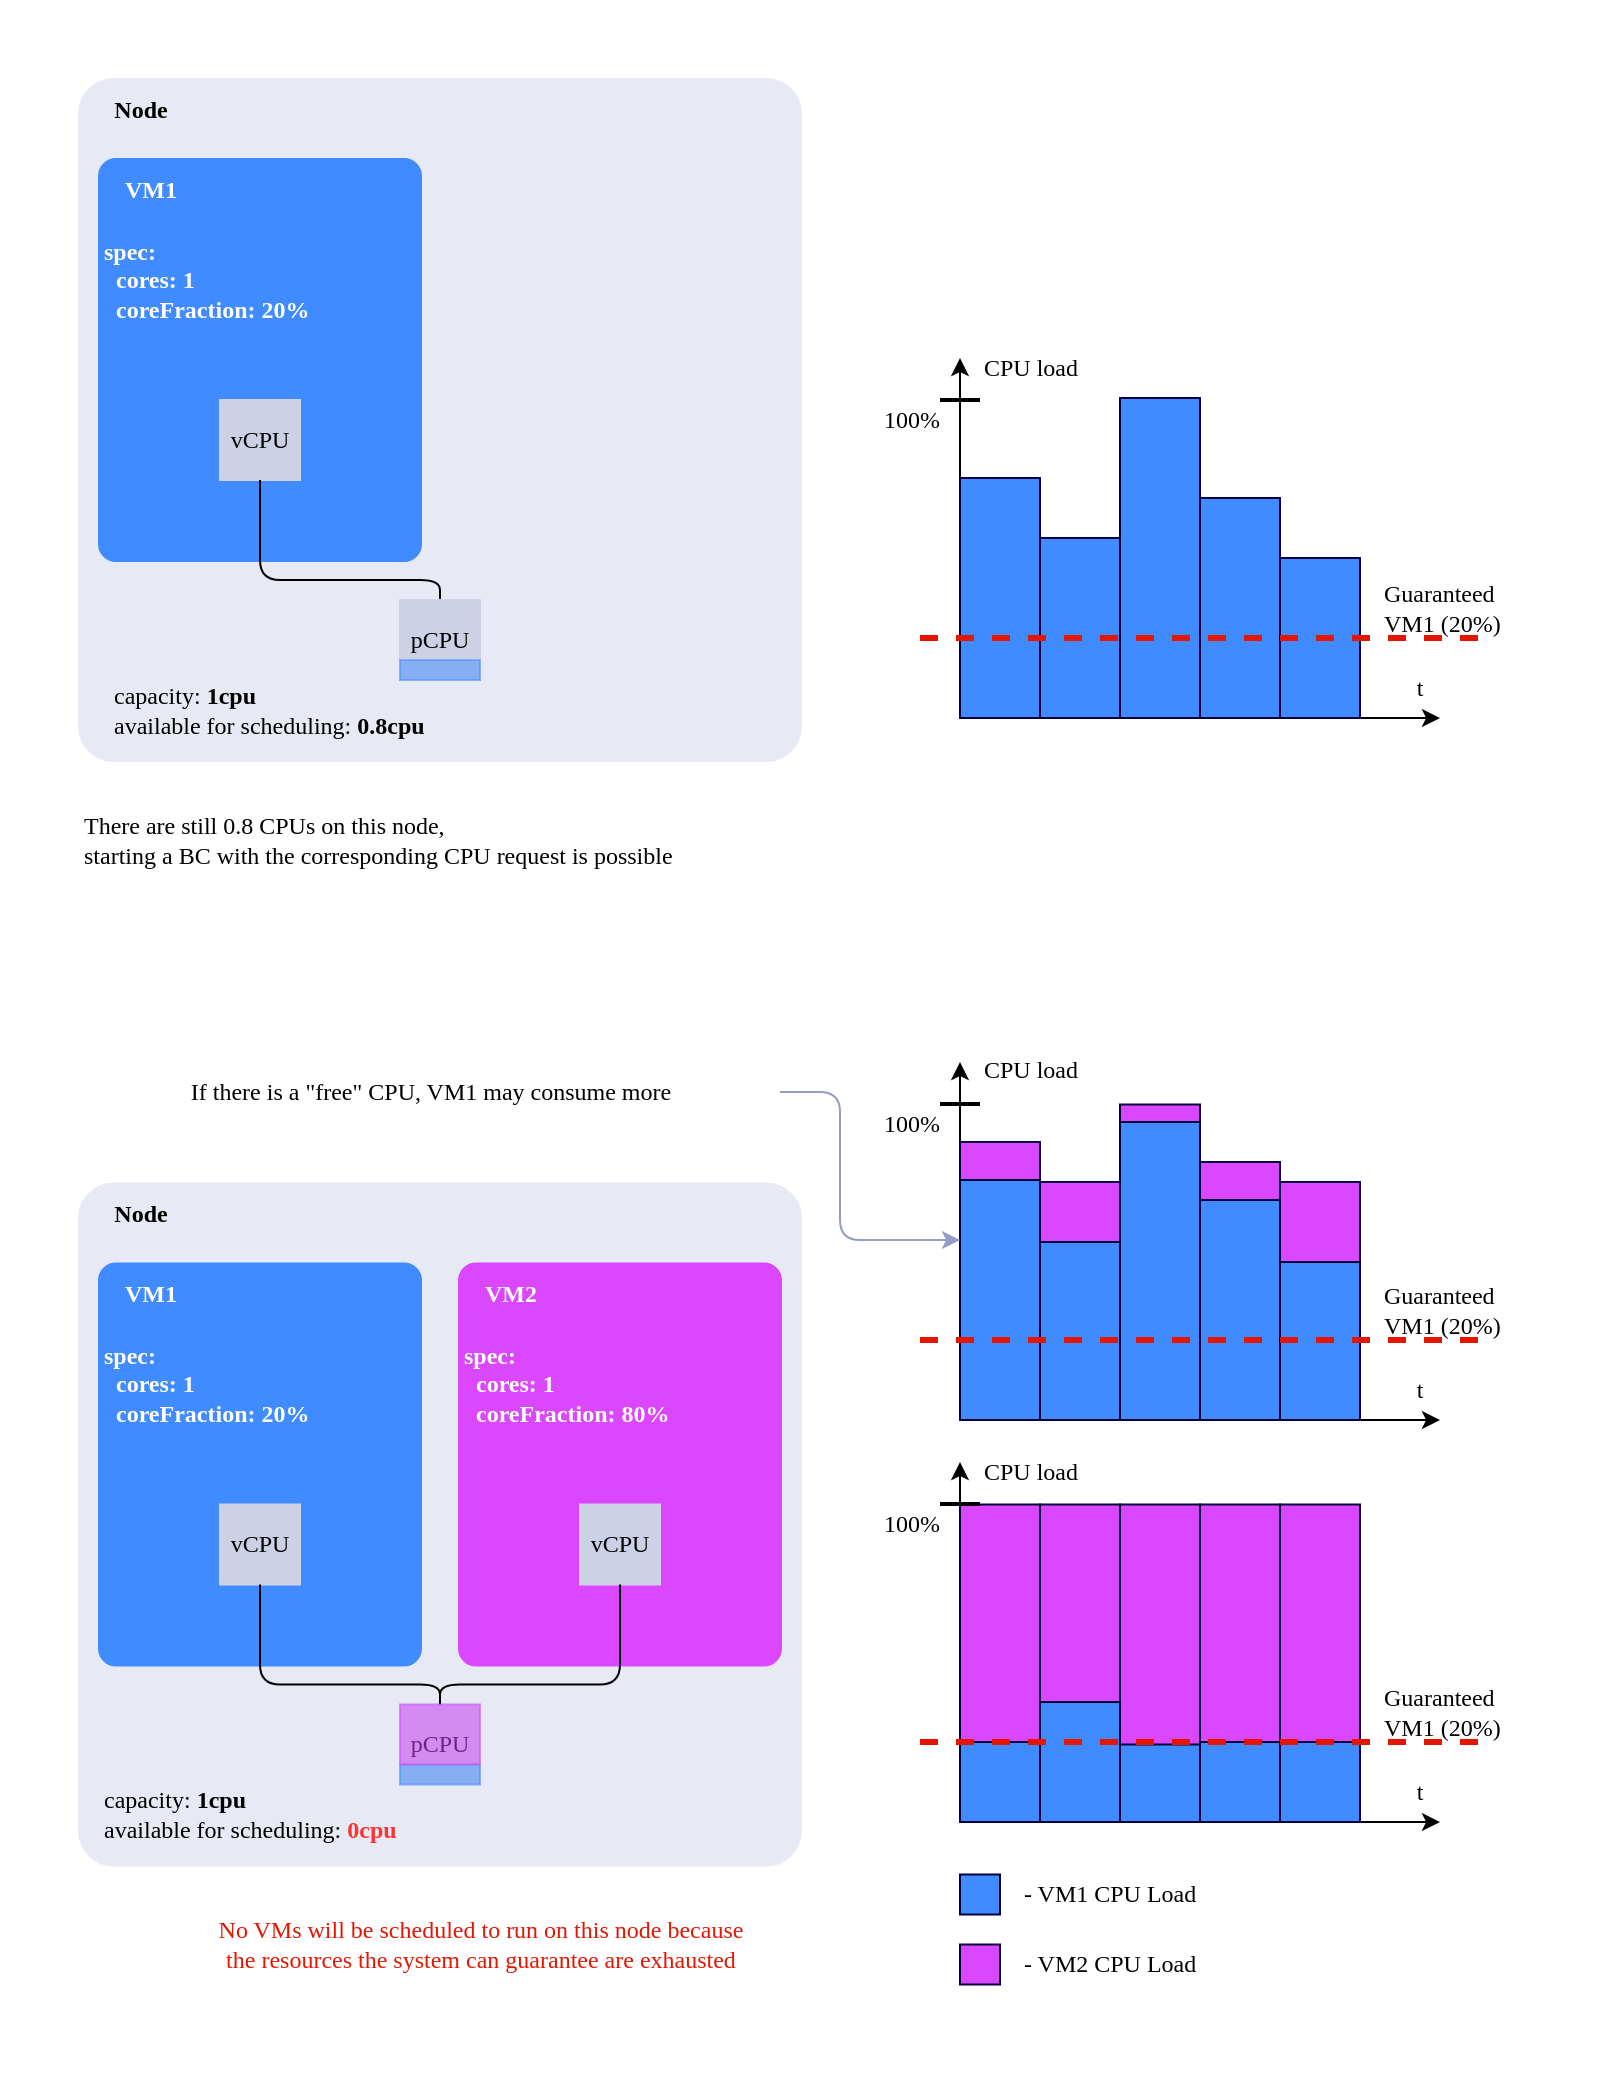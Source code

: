 <mxfile>
    <diagram id="EZxaQw9ckF1vR2Bi5WWT" name="corefraction">
        <mxGraphModel dx="2534" dy="712" grid="1" gridSize="10" guides="1" tooltips="1" connect="1" arrows="1" fold="1" page="1" pageScale="1" pageWidth="690" pageHeight="980" math="0" shadow="0">
            <root>
                <mxCell id="0"/>
                <mxCell id="1" parent="0"/>
                <mxCell id="n0-n5LDCgGcwt_cGDenJ-158" value="" style="rounded=0;whiteSpace=wrap;html=1;strokeColor=none;" parent="1" vertex="1">
                    <mxGeometry y="400" width="800" height="1040" as="geometry"/>
                </mxCell>
                <mxCell id="49" value="" style="endArrow=classic;html=1;fontFamily=JetBrains Mono;fontSource=https%3A%2F%2Ffonts.googleapis.com%2Fcss%3Ffamily%3DJetBrains%2BMono;fontColor=#FFFFFF;" parent="1" edge="1">
                    <mxGeometry width="50" height="50" relative="1" as="geometry">
                        <mxPoint x="480" y="759" as="sourcePoint"/>
                        <mxPoint x="720" y="759" as="targetPoint"/>
                    </mxGeometry>
                </mxCell>
                <mxCell id="50" value="" style="endArrow=classic;html=1;fontFamily=JetBrains Mono;fontSource=https%3A%2F%2Ffonts.googleapis.com%2Fcss%3Ffamily%3DJetBrains%2BMono;fontColor=#FFFFFF;" parent="1" edge="1">
                    <mxGeometry width="50" height="50" relative="1" as="geometry">
                        <mxPoint x="480" y="759" as="sourcePoint"/>
                        <mxPoint x="480" y="579" as="targetPoint"/>
                    </mxGeometry>
                </mxCell>
                <mxCell id="51" value="&lt;font color=&quot;#000000&quot;&gt;t&lt;/font&gt;" style="text;html=1;strokeColor=none;fillColor=none;align=center;verticalAlign=middle;whiteSpace=wrap;rounded=0;labelBackgroundColor=none;fontFamily=JetBrains Mono;fontSource=https%3A%2F%2Ffonts.googleapis.com%2Fcss%3Ffamily%3DJetBrains%2BMono;fontColor=#FFFFFF;" parent="1" vertex="1">
                    <mxGeometry x="680" y="729" width="60" height="30" as="geometry"/>
                </mxCell>
                <mxCell id="52" value="&lt;font color=&quot;#000000&quot;&gt;CPU load&lt;/font&gt;" style="text;html=1;strokeColor=none;fillColor=none;align=left;verticalAlign=middle;whiteSpace=wrap;rounded=0;labelBackgroundColor=none;fontFamily=JetBrains Mono;fontSource=https%3A%2F%2Ffonts.googleapis.com%2Fcss%3Ffamily%3DJetBrains%2BMono;fontColor=#FFFFFF;" parent="1" vertex="1">
                    <mxGeometry x="490" y="569" width="60" height="30" as="geometry"/>
                </mxCell>
                <mxCell id="58" value="" style="rounded=1;whiteSpace=wrap;html=1;arcSize=5;strokeWidth=2;fontFamily=JetBrains Mono;fontSource=https%3A%2F%2Ffonts.googleapis.com%2Fcss%3Ffamily%3DJetBrains%2BMono;fillColor=#e7e9f5;strokeColor=#e7e9f5;fontStyle=1" parent="1" vertex="1">
                    <mxGeometry x="40" y="440" width="360" height="340" as="geometry"/>
                </mxCell>
                <mxCell id="59" value="" style="rounded=1;whiteSpace=wrap;html=1;arcSize=5;strokeWidth=2;fontFamily=JetBrains Mono;fontSource=https%3A%2F%2Ffonts.googleapis.com%2Fcss%3Ffamily%3DJetBrains%2BMono;fillColor=#408bff;fontColor=#f5f5fb;strokeColor=#408bff;fontStyle=1" parent="1" vertex="1">
                    <mxGeometry x="50" y="480" width="160" height="200" as="geometry"/>
                </mxCell>
                <mxCell id="61" value="vCPU" style="rounded=0;whiteSpace=wrap;html=1;labelBackgroundColor=none;fontFamily=JetBrains Mono;fontSource=https%3A%2F%2Ffonts.googleapis.com%2Fcss%3Ffamily%3DJetBrains%2BMono;fillColor=#cdd1e6;strokeColor=#cdd1e6;" parent="1" vertex="1">
                    <mxGeometry x="110" y="600" width="40" height="40" as="geometry"/>
                </mxCell>
                <mxCell id="62" value="spec:&lt;br&gt;&amp;nbsp; cores: 1&lt;br&gt;&amp;nbsp; coreFraction: 20%" style="text;html=1;align=left;verticalAlign=middle;resizable=0;points=[];autosize=1;strokeColor=none;fillColor=none;fontFamily=JetBrains Mono;fontColor=#FFFFFF;fontStyle=1" parent="1" vertex="1">
                    <mxGeometry x="50" y="510" width="160" height="60" as="geometry"/>
                </mxCell>
                <mxCell id="63" style="edgeStyle=orthogonalEdgeStyle;html=1;exitX=0.5;exitY=0;exitDx=0;exitDy=0;fontFamily=JetBrains Mono;fontSource=https%3A%2F%2Ffonts.googleapis.com%2Fcss%3Ffamily%3DJetBrains%2BMono;fontColor=#FFFFFF;endArrow=none;endFill=0;" parent="1" source="64" target="61" edge="1">
                    <mxGeometry relative="1" as="geometry">
                        <Array as="points">
                            <mxPoint x="220" y="690"/>
                            <mxPoint x="130" y="690"/>
                        </Array>
                    </mxGeometry>
                </mxCell>
                <mxCell id="64" value="pCPU" style="rounded=0;whiteSpace=wrap;html=1;labelBackgroundColor=none;fontFamily=JetBrains Mono;fontSource=https%3A%2F%2Ffonts.googleapis.com%2Fcss%3Ffamily%3DJetBrains%2BMono;fillColor=#cdd1e6;strokeColor=#cdd1e6;" parent="1" vertex="1">
                    <mxGeometry x="200" y="700" width="40" height="40" as="geometry"/>
                </mxCell>
                <mxCell id="66" value="Node" style="text;html=1;align=center;verticalAlign=middle;resizable=0;points=[];autosize=1;strokeColor=none;fillColor=none;fontFamily=JetBrains Mono;fontColor=default;fontStyle=1;labelBackgroundColor=none;" parent="1" vertex="1">
                    <mxGeometry x="45" y="440" width="50" height="30" as="geometry"/>
                </mxCell>
                <mxCell id="68" value="capacity: &lt;font&gt;&lt;b&gt;1cpu&lt;/b&gt;&lt;/font&gt;&lt;br&gt;available for scheduling:&amp;nbsp;&lt;font&gt;&lt;b&gt;0.8cpu&lt;/b&gt;&lt;/font&gt;" style="text;html=1;strokeColor=none;fillColor=none;align=left;verticalAlign=middle;whiteSpace=wrap;rounded=0;labelBackgroundColor=none;fontFamily=JetBrains Mono;fontSource=https%3A%2F%2Ffonts.googleapis.com%2Fcss%3Ffamily%3DJetBrains%2BMono;fontColor=default;fontStyle=0;" parent="1" vertex="1">
                    <mxGeometry x="55" y="740" width="265" height="30" as="geometry"/>
                </mxCell>
                <mxCell id="71" value="" style="endArrow=classic;html=1;fontFamily=JetBrains Mono;fontSource=https%3A%2F%2Ffonts.googleapis.com%2Fcss%3Ffamily%3DJetBrains%2BMono;fontColor=#FFFFFF;" parent="1" edge="1">
                    <mxGeometry width="50" height="50" relative="1" as="geometry">
                        <mxPoint x="480" y="1311" as="sourcePoint"/>
                        <mxPoint x="720" y="1311" as="targetPoint"/>
                    </mxGeometry>
                </mxCell>
                <mxCell id="72" value="" style="endArrow=classic;html=1;fontFamily=JetBrains Mono;fontSource=https%3A%2F%2Ffonts.googleapis.com%2Fcss%3Ffamily%3DJetBrains%2BMono;fontColor=#FFFFFF;" parent="1" edge="1">
                    <mxGeometry width="50" height="50" relative="1" as="geometry">
                        <mxPoint x="480" y="1311" as="sourcePoint"/>
                        <mxPoint x="480" y="1131" as="targetPoint"/>
                    </mxGeometry>
                </mxCell>
                <mxCell id="73" value="&lt;font color=&quot;#000000&quot;&gt;t&lt;/font&gt;" style="text;html=1;strokeColor=none;fillColor=none;align=center;verticalAlign=middle;whiteSpace=wrap;rounded=0;labelBackgroundColor=none;fontFamily=JetBrains Mono;fontSource=https%3A%2F%2Ffonts.googleapis.com%2Fcss%3Ffamily%3DJetBrains%2BMono;fontColor=#FFFFFF;" parent="1" vertex="1">
                    <mxGeometry x="680" y="1281" width="60" height="30" as="geometry"/>
                </mxCell>
                <mxCell id="74" value="&lt;font color=&quot;#000000&quot;&gt;CPU load&lt;/font&gt;" style="text;html=1;strokeColor=none;fillColor=none;align=left;verticalAlign=middle;whiteSpace=wrap;rounded=0;labelBackgroundColor=none;fontFamily=JetBrains Mono;fontSource=https%3A%2F%2Ffonts.googleapis.com%2Fcss%3Ffamily%3DJetBrains%2BMono;fontColor=#FFFFFF;" parent="1" vertex="1">
                    <mxGeometry x="490" y="1121" width="60" height="30" as="geometry"/>
                </mxCell>
                <mxCell id="78" value="" style="rounded=1;whiteSpace=wrap;html=1;arcSize=5;strokeWidth=2;fontFamily=JetBrains Mono;fontSource=https%3A%2F%2Ffonts.googleapis.com%2Fcss%3Ffamily%3DJetBrains%2BMono;fillColor=#e7e9f5;strokeColor=#e7e9f5;fontStyle=1" parent="1" vertex="1">
                    <mxGeometry x="40" y="992.25" width="360" height="340" as="geometry"/>
                </mxCell>
                <mxCell id="79" value="" style="rounded=1;whiteSpace=wrap;html=1;arcSize=5;strokeWidth=2;fontFamily=JetBrains Mono;fontSource=https%3A%2F%2Ffonts.googleapis.com%2Fcss%3Ffamily%3DJetBrains%2BMono;fillColor=#408bff;fontColor=#f5f5fb;strokeColor=#408bff;fontStyle=1" parent="1" vertex="1">
                    <mxGeometry x="50" y="1032.25" width="160" height="200" as="geometry"/>
                </mxCell>
                <mxCell id="81" value="vCPU" style="rounded=0;whiteSpace=wrap;html=1;labelBackgroundColor=none;fontFamily=JetBrains Mono;fontSource=https%3A%2F%2Ffonts.googleapis.com%2Fcss%3Ffamily%3DJetBrains%2BMono;fillColor=#cdd1e6;strokeColor=#cdd1e6;" parent="1" vertex="1">
                    <mxGeometry x="110" y="1152.25" width="40" height="40" as="geometry"/>
                </mxCell>
                <mxCell id="82" value="spec:&lt;br&gt;&amp;nbsp; cores: 1&lt;br&gt;&amp;nbsp; coreFraction: 20%" style="text;html=1;align=left;verticalAlign=middle;resizable=0;points=[];autosize=1;strokeColor=none;fillColor=none;fontFamily=JetBrains Mono;fontColor=#FFFFFF;fontStyle=1" parent="1" vertex="1">
                    <mxGeometry x="50" y="1062.25" width="160" height="60" as="geometry"/>
                </mxCell>
                <mxCell id="83" style="edgeStyle=orthogonalEdgeStyle;html=1;exitX=0.5;exitY=0;exitDx=0;exitDy=0;fontFamily=JetBrains Mono;fontSource=https%3A%2F%2Ffonts.googleapis.com%2Fcss%3Ffamily%3DJetBrains%2BMono;fontColor=#FFFFFF;endArrow=none;endFill=0;" parent="1" source="84" target="81" edge="1">
                    <mxGeometry relative="1" as="geometry">
                        <Array as="points">
                            <mxPoint x="220" y="1242.25"/>
                            <mxPoint x="130" y="1242.25"/>
                        </Array>
                    </mxGeometry>
                </mxCell>
                <mxCell id="84" value="pCPU" style="rounded=0;whiteSpace=wrap;html=1;labelBackgroundColor=none;fontFamily=JetBrains Mono;fontSource=https%3A%2F%2Ffonts.googleapis.com%2Fcss%3Ffamily%3DJetBrains%2BMono;fillColor=#cdd1e6;strokeColor=#cdd1e6;" parent="1" vertex="1">
                    <mxGeometry x="200" y="1252.25" width="40" height="40" as="geometry"/>
                </mxCell>
                <mxCell id="85" value="Node" style="text;html=1;align=center;verticalAlign=middle;resizable=0;points=[];autosize=1;strokeColor=none;fillColor=none;fontFamily=JetBrains Mono;fontColor=default;fontStyle=1;labelBackgroundColor=none;" parent="1" vertex="1">
                    <mxGeometry x="45" y="992.25" width="50" height="30" as="geometry"/>
                </mxCell>
                <mxCell id="93" value="" style="rounded=0;whiteSpace=wrap;html=1;labelBackgroundColor=none;fontFamily=JetBrains Mono;fontSource=https%3A%2F%2Ffonts.googleapis.com%2Fcss%3Ffamily%3DJetBrains%2BMono;fillColor=#408bff;strokeColor=#02003e;fontColor=#f5f5fb;" parent="1" vertex="1">
                    <mxGeometry x="480" y="639" width="40" height="120" as="geometry"/>
                </mxCell>
                <mxCell id="94" value="" style="rounded=0;whiteSpace=wrap;html=1;labelBackgroundColor=none;fontFamily=JetBrains Mono;fontSource=https%3A%2F%2Ffonts.googleapis.com%2Fcss%3Ffamily%3DJetBrains%2BMono;fillColor=#408bff;strokeColor=#02003e;fontColor=#f5f5fb;" parent="1" vertex="1">
                    <mxGeometry x="520" y="669" width="40" height="90" as="geometry"/>
                </mxCell>
                <mxCell id="95" value="" style="rounded=0;whiteSpace=wrap;html=1;labelBackgroundColor=none;fontFamily=JetBrains Mono;fontSource=https%3A%2F%2Ffonts.googleapis.com%2Fcss%3Ffamily%3DJetBrains%2BMono;fillColor=#408bff;strokeColor=#02003e;fontColor=#f5f5fb;" parent="1" vertex="1">
                    <mxGeometry x="560" y="599" width="40" height="160" as="geometry"/>
                </mxCell>
                <mxCell id="96" value="" style="rounded=0;whiteSpace=wrap;html=1;labelBackgroundColor=none;fontFamily=JetBrains Mono;fontSource=https%3A%2F%2Ffonts.googleapis.com%2Fcss%3Ffamily%3DJetBrains%2BMono;fillColor=#408bff;strokeColor=#02003e;fontColor=#f5f5fb;" parent="1" vertex="1">
                    <mxGeometry x="600" y="649" width="40" height="110" as="geometry"/>
                </mxCell>
                <mxCell id="97" value="" style="rounded=0;whiteSpace=wrap;html=1;labelBackgroundColor=none;fontFamily=JetBrains Mono;fontSource=https%3A%2F%2Ffonts.googleapis.com%2Fcss%3Ffamily%3DJetBrains%2BMono;fillColor=#408bff;strokeColor=#02003e;fontColor=#f5f5fb;" parent="1" vertex="1">
                    <mxGeometry x="640" y="679" width="40" height="80" as="geometry"/>
                </mxCell>
                <mxCell id="53" value="" style="endArrow=none;dashed=1;html=1;fontFamily=JetBrains Mono;fontSource=https%3A%2F%2Ffonts.googleapis.com%2Fcss%3Ffamily%3DJetBrains%2BMono;fontColor=#000000;fontStyle=1;strokeWidth=3;strokeColor=#e51601;" parent="1" edge="1">
                    <mxGeometry width="50" height="50" relative="1" as="geometry">
                        <mxPoint x="460" y="719" as="sourcePoint"/>
                        <mxPoint x="740" y="719" as="targetPoint"/>
                    </mxGeometry>
                </mxCell>
                <mxCell id="100" value="" style="rounded=0;whiteSpace=wrap;html=1;labelBackgroundColor=none;fontFamily=JetBrains Mono;fontSource=https%3A%2F%2Ffonts.googleapis.com%2Fcss%3Ffamily%3DJetBrains%2BMono;fillColor=#408bff;strokeColor=#02003e;fontColor=#f5f5fb;" parent="1" vertex="1">
                    <mxGeometry x="480" y="1337.25" width="20" height="20" as="geometry"/>
                </mxCell>
                <mxCell id="101" value="- VM1 CPU Load" style="text;html=1;align=left;verticalAlign=middle;resizable=0;points=[];autosize=1;strokeColor=none;fillColor=none;fontFamily=JetBrains Mono;fontColor=default;labelBackgroundColor=none;fontSource=https%3A%2F%2Ffonts.googleapis.com%2Fcss%3Ffamily%3DJetBrains%2BMono;opacity=60;" parent="1" vertex="1">
                    <mxGeometry x="510" y="1332.25" width="120" height="30" as="geometry"/>
                </mxCell>
                <mxCell id="103" value="VM1" style="text;html=1;align=center;verticalAlign=middle;resizable=0;points=[];autosize=1;strokeColor=none;fillColor=none;fontFamily=JetBrains Mono;fontColor=#FFFFFF;fontStyle=1" parent="1" vertex="1">
                    <mxGeometry x="50" y="480" width="50" height="30" as="geometry"/>
                </mxCell>
                <mxCell id="104" value="VM1" style="text;html=1;align=center;verticalAlign=middle;resizable=0;points=[];autosize=1;strokeColor=none;fillColor=none;fontFamily=JetBrains Mono;fontColor=#FFFFFF;fontStyle=1" parent="1" vertex="1">
                    <mxGeometry x="50" y="1032.25" width="50" height="30" as="geometry"/>
                </mxCell>
                <mxCell id="105" value="" style="rounded=0;whiteSpace=wrap;html=1;labelBackgroundColor=none;fontFamily=JetBrains Mono;fontSource=https%3A%2F%2Ffonts.googleapis.com%2Fcss%3Ffamily%3DJetBrains%2BMono;fillColor=#408bff;strokeColor=#02003e;fontColor=#f5f5fb;direction=west;" parent="1" vertex="1">
                    <mxGeometry x="480" y="1271" width="40" height="40" as="geometry"/>
                </mxCell>
                <mxCell id="106" value="" style="rounded=0;whiteSpace=wrap;html=1;labelBackgroundColor=none;fontFamily=JetBrains Mono;fontSource=https%3A%2F%2Ffonts.googleapis.com%2Fcss%3Ffamily%3DJetBrains%2BMono;fillColor=#408bff;strokeColor=#02003e;fontColor=#f5f5fb;" parent="1" vertex="1">
                    <mxGeometry x="520" y="1251" width="40" height="60" as="geometry"/>
                </mxCell>
                <mxCell id="107" value="" style="rounded=0;whiteSpace=wrap;html=1;labelBackgroundColor=none;fontFamily=JetBrains Mono;fontSource=https%3A%2F%2Ffonts.googleapis.com%2Fcss%3Ffamily%3DJetBrains%2BMono;fillColor=#408bff;strokeColor=#02003e;fontColor=#f5f5fb;direction=south;" parent="1" vertex="1">
                    <mxGeometry x="560" y="1271" width="40" height="40" as="geometry"/>
                </mxCell>
                <mxCell id="108" value="" style="rounded=0;whiteSpace=wrap;html=1;labelBackgroundColor=none;fontFamily=JetBrains Mono;fontSource=https%3A%2F%2Ffonts.googleapis.com%2Fcss%3Ffamily%3DJetBrains%2BMono;fillColor=#408bff;strokeColor=#02003e;fontColor=#f5f5fb;direction=west;" parent="1" vertex="1">
                    <mxGeometry x="600" y="1271" width="40" height="40" as="geometry"/>
                </mxCell>
                <mxCell id="109" value="" style="rounded=0;whiteSpace=wrap;html=1;labelBackgroundColor=none;fontFamily=JetBrains Mono;fontSource=https%3A%2F%2Ffonts.googleapis.com%2Fcss%3Ffamily%3DJetBrains%2BMono;fillColor=#408bff;strokeColor=#02003e;fontColor=#f5f5fb;" parent="1" vertex="1">
                    <mxGeometry x="640" y="1271" width="40" height="40" as="geometry"/>
                </mxCell>
                <mxCell id="113" value="" style="rounded=0;whiteSpace=wrap;html=1;labelBackgroundColor=none;fontFamily=JetBrains Mono;fontSource=https%3A%2F%2Ffonts.googleapis.com%2Fcss%3Ffamily%3DJetBrains%2BMono;fillColor=#da47ff;strokeColor=#02003e;fontColor=#f5f5fb;direction=west;" parent="1" vertex="1">
                    <mxGeometry x="480" y="1152.25" width="40" height="118.75" as="geometry"/>
                </mxCell>
                <mxCell id="114" value="" style="rounded=0;whiteSpace=wrap;html=1;labelBackgroundColor=none;fontFamily=JetBrains Mono;fontSource=https%3A%2F%2Ffonts.googleapis.com%2Fcss%3Ffamily%3DJetBrains%2BMono;fillColor=#da47ff;strokeColor=#02003e;fontColor=#f5f5fb;direction=west;" parent="1" vertex="1">
                    <mxGeometry x="520" y="1152.25" width="40" height="98.75" as="geometry"/>
                </mxCell>
                <mxCell id="115" value="" style="rounded=0;whiteSpace=wrap;html=1;labelBackgroundColor=none;fontFamily=JetBrains Mono;fontSource=https%3A%2F%2Ffonts.googleapis.com%2Fcss%3Ffamily%3DJetBrains%2BMono;fillColor=#da47ff;strokeColor=#02003e;fontColor=#f5f5fb;direction=west;" parent="1" vertex="1">
                    <mxGeometry x="560" y="1152.25" width="40" height="120" as="geometry"/>
                </mxCell>
                <mxCell id="116" value="" style="rounded=0;whiteSpace=wrap;html=1;labelBackgroundColor=none;fontFamily=JetBrains Mono;fontSource=https%3A%2F%2Ffonts.googleapis.com%2Fcss%3Ffamily%3DJetBrains%2BMono;fillColor=#da47ff;strokeColor=#02003e;fontColor=#f5f5fb;direction=west;" parent="1" vertex="1">
                    <mxGeometry x="600" y="1152.25" width="40" height="118.75" as="geometry"/>
                </mxCell>
                <mxCell id="117" value="" style="rounded=0;whiteSpace=wrap;html=1;labelBackgroundColor=none;fontFamily=JetBrains Mono;fontSource=https%3A%2F%2Ffonts.googleapis.com%2Fcss%3Ffamily%3DJetBrains%2BMono;fillColor=#da47ff;strokeColor=#02003e;fontColor=#f5f5fb;direction=west;" parent="1" vertex="1">
                    <mxGeometry x="640" y="1152.25" width="40" height="118.75" as="geometry"/>
                </mxCell>
                <mxCell id="118" value="" style="rounded=0;whiteSpace=wrap;html=1;labelBackgroundColor=none;fontFamily=JetBrains Mono;fontSource=https%3A%2F%2Ffonts.googleapis.com%2Fcss%3Ffamily%3DJetBrains%2BMono;fillColor=#da47ff;strokeColor=#02003e;fontColor=#f5f5fb;" parent="1" vertex="1">
                    <mxGeometry x="480" y="1372.25" width="20" height="20" as="geometry"/>
                </mxCell>
                <mxCell id="119" value="- VM2 CPU Load" style="text;html=1;align=left;verticalAlign=middle;resizable=0;points=[];autosize=1;strokeColor=none;fillColor=none;fontFamily=JetBrains Mono;fontColor=default;labelBackgroundColor=none;fontSource=https%3A%2F%2Ffonts.googleapis.com%2Fcss%3Ffamily%3DJetBrains%2BMono;opacity=60;" parent="1" vertex="1">
                    <mxGeometry x="510" y="1367.25" width="120" height="30" as="geometry"/>
                </mxCell>
                <mxCell id="120" value="" style="rounded=1;whiteSpace=wrap;html=1;arcSize=5;strokeWidth=2;fontFamily=JetBrains Mono;fontSource=https%3A%2F%2Ffonts.googleapis.com%2Fcss%3Ffamily%3DJetBrains%2BMono;fillColor=#da47ff;fontColor=#f5f5fb;strokeColor=#da47ff;fontStyle=1" parent="1" vertex="1">
                    <mxGeometry x="230" y="1032.25" width="160" height="200" as="geometry"/>
                </mxCell>
                <mxCell id="122" value="vCPU" style="rounded=0;whiteSpace=wrap;html=1;labelBackgroundColor=none;fontFamily=JetBrains Mono;fontSource=https%3A%2F%2Ffonts.googleapis.com%2Fcss%3Ffamily%3DJetBrains%2BMono;fillColor=#cdd1e6;strokeColor=#cdd1e6;" parent="1" vertex="1">
                    <mxGeometry x="290" y="1152.25" width="40" height="40" as="geometry"/>
                </mxCell>
                <mxCell id="123" value="spec:&lt;br&gt;&amp;nbsp; cores: 1&lt;br&gt;&amp;nbsp; coreFraction: 80%" style="text;html=1;align=left;verticalAlign=middle;resizable=0;points=[];autosize=1;strokeColor=none;fillColor=none;fontFamily=JetBrains Mono;fontColor=#FFFFFF;fontStyle=1" parent="1" vertex="1">
                    <mxGeometry x="230" y="1062.25" width="160" height="60" as="geometry"/>
                </mxCell>
                <mxCell id="124" value="VM2" style="text;html=1;align=center;verticalAlign=middle;resizable=0;points=[];autosize=1;strokeColor=none;fillColor=none;fontFamily=JetBrains Mono;fontColor=#FFFFFF;fontStyle=1" parent="1" vertex="1">
                    <mxGeometry x="230" y="1032.25" width="50" height="30" as="geometry"/>
                </mxCell>
                <mxCell id="121" style="edgeStyle=orthogonalEdgeStyle;html=1;exitX=0.5;exitY=1;exitDx=0;exitDy=0;entryX=0.5;entryY=0;entryDx=0;entryDy=0;strokeWidth=1;fontFamily=JetBrains Mono;fontSource=https%3A%2F%2Ffonts.googleapis.com%2Fcss%3Ffamily%3DJetBrains%2BMono;fontColor=default;endArrow=none;endFill=0;spacing=1;" parent="1" source="122" target="84" edge="1">
                    <mxGeometry relative="1" as="geometry">
                        <Array as="points">
                            <mxPoint x="310" y="1242.25"/>
                            <mxPoint x="220" y="1242.25"/>
                        </Array>
                    </mxGeometry>
                </mxCell>
                <mxCell id="75" value="" style="endArrow=none;dashed=1;html=1;fontFamily=JetBrains Mono;fontSource=https%3A%2F%2Ffonts.googleapis.com%2Fcss%3Ffamily%3DJetBrains%2BMono;fontColor=#000000;fontStyle=1;strokeWidth=3;strokeColor=#e51601;" parent="1" edge="1">
                    <mxGeometry width="50" height="50" relative="1" as="geometry">
                        <mxPoint x="460" y="1271" as="sourcePoint"/>
                        <mxPoint x="740" y="1271" as="targetPoint"/>
                    </mxGeometry>
                </mxCell>
                <mxCell id="126" value="" style="rounded=0;whiteSpace=wrap;html=1;labelBackgroundColor=none;fontFamily=JetBrains Mono;fontSource=https%3A%2F%2Ffonts.googleapis.com%2Fcss%3Ffamily%3DJetBrains%2BMono;fontColor=#f5f5fb;fillColor=#408bff;strokeColor=#408bff;opacity=50;" parent="1" vertex="1">
                    <mxGeometry x="200" y="730" width="40" height="10" as="geometry"/>
                </mxCell>
                <mxCell id="127" value="" style="rounded=0;whiteSpace=wrap;html=1;labelBackgroundColor=none;fontFamily=JetBrains Mono;fontSource=https%3A%2F%2Ffonts.googleapis.com%2Fcss%3Ffamily%3DJetBrains%2BMono;fontColor=#f5f5fb;fillColor=#408bff;strokeColor=#408bff;opacity=50;" parent="1" vertex="1">
                    <mxGeometry x="200" y="1282.25" width="40" height="10" as="geometry"/>
                </mxCell>
                <mxCell id="128" value="" style="rounded=0;whiteSpace=wrap;html=1;labelBackgroundColor=none;fontFamily=JetBrains Mono;fontSource=https%3A%2F%2Ffonts.googleapis.com%2Fcss%3Ffamily%3DJetBrains%2BMono;fontColor=#f5f5fb;fillColor=#da47ff;strokeColor=#da47ff;opacity=50;" parent="1" vertex="1">
                    <mxGeometry x="200" y="1252.25" width="40" height="30" as="geometry"/>
                </mxCell>
                <mxCell id="130" value="" style="endArrow=classic;html=1;fontFamily=JetBrains Mono;fontSource=https%3A%2F%2Ffonts.googleapis.com%2Fcss%3Ffamily%3DJetBrains%2BMono;fontColor=#FFFFFF;" parent="1" edge="1">
                    <mxGeometry width="50" height="50" relative="1" as="geometry">
                        <mxPoint x="480" y="1110" as="sourcePoint"/>
                        <mxPoint x="720" y="1110" as="targetPoint"/>
                    </mxGeometry>
                </mxCell>
                <mxCell id="131" value="" style="endArrow=classic;html=1;fontFamily=JetBrains Mono;fontSource=https%3A%2F%2Ffonts.googleapis.com%2Fcss%3Ffamily%3DJetBrains%2BMono;fontColor=#FFFFFF;" parent="1" edge="1">
                    <mxGeometry width="50" height="50" relative="1" as="geometry">
                        <mxPoint x="480" y="1110" as="sourcePoint"/>
                        <mxPoint x="480" y="931" as="targetPoint"/>
                    </mxGeometry>
                </mxCell>
                <mxCell id="132" value="&lt;font color=&quot;#000000&quot;&gt;t&lt;/font&gt;" style="text;html=1;strokeColor=none;fillColor=none;align=center;verticalAlign=middle;whiteSpace=wrap;rounded=0;labelBackgroundColor=none;fontFamily=JetBrains Mono;fontSource=https%3A%2F%2Ffonts.googleapis.com%2Fcss%3Ffamily%3DJetBrains%2BMono;fontColor=#FFFFFF;" parent="1" vertex="1">
                    <mxGeometry x="680" y="1080" width="60" height="30" as="geometry"/>
                </mxCell>
                <mxCell id="133" value="&lt;font color=&quot;#000000&quot;&gt;CPU load&lt;/font&gt;" style="text;html=1;strokeColor=none;fillColor=none;align=left;verticalAlign=middle;whiteSpace=wrap;rounded=0;labelBackgroundColor=none;fontFamily=JetBrains Mono;fontSource=https%3A%2F%2Ffonts.googleapis.com%2Fcss%3Ffamily%3DJetBrains%2BMono;fontColor=#FFFFFF;" parent="1" vertex="1">
                    <mxGeometry x="490" y="920" width="60" height="30" as="geometry"/>
                </mxCell>
                <mxCell id="134" value="" style="rounded=0;whiteSpace=wrap;html=1;labelBackgroundColor=none;fontFamily=JetBrains Mono;fontSource=https%3A%2F%2Ffonts.googleapis.com%2Fcss%3Ffamily%3DJetBrains%2BMono;fillColor=#408bff;strokeColor=#02003e;fontColor=#f5f5fb;" parent="1" vertex="1">
                    <mxGeometry x="480" y="990" width="40" height="120" as="geometry"/>
                </mxCell>
                <mxCell id="135" value="" style="rounded=0;whiteSpace=wrap;html=1;labelBackgroundColor=none;fontFamily=JetBrains Mono;fontSource=https%3A%2F%2Ffonts.googleapis.com%2Fcss%3Ffamily%3DJetBrains%2BMono;fillColor=#408bff;strokeColor=#02003e;fontColor=#f5f5fb;" parent="1" vertex="1">
                    <mxGeometry x="520" y="1020" width="40" height="90" as="geometry"/>
                </mxCell>
                <mxCell id="136" value="" style="rounded=0;whiteSpace=wrap;html=1;labelBackgroundColor=none;fontFamily=JetBrains Mono;fontSource=https%3A%2F%2Ffonts.googleapis.com%2Fcss%3Ffamily%3DJetBrains%2BMono;fillColor=#408bff;strokeColor=#02003e;fontColor=#f5f5fb;" parent="1" vertex="1">
                    <mxGeometry x="560" y="961" width="40" height="149" as="geometry"/>
                </mxCell>
                <mxCell id="137" value="" style="rounded=0;whiteSpace=wrap;html=1;labelBackgroundColor=none;fontFamily=JetBrains Mono;fontSource=https%3A%2F%2Ffonts.googleapis.com%2Fcss%3Ffamily%3DJetBrains%2BMono;fillColor=#408bff;strokeColor=#02003e;fontColor=#f5f5fb;" parent="1" vertex="1">
                    <mxGeometry x="600" y="1000" width="40" height="110" as="geometry"/>
                </mxCell>
                <mxCell id="138" value="" style="rounded=0;whiteSpace=wrap;html=1;labelBackgroundColor=none;fontFamily=JetBrains Mono;fontSource=https%3A%2F%2Ffonts.googleapis.com%2Fcss%3Ffamily%3DJetBrains%2BMono;fillColor=#408bff;strokeColor=#02003e;fontColor=#f5f5fb;" parent="1" vertex="1">
                    <mxGeometry x="640" y="1030" width="40" height="80" as="geometry"/>
                </mxCell>
                <mxCell id="139" value="" style="endArrow=none;dashed=1;html=1;fontFamily=JetBrains Mono;fontSource=https%3A%2F%2Ffonts.googleapis.com%2Fcss%3Ffamily%3DJetBrains%2BMono;fontColor=#000000;fontStyle=1;strokeWidth=3;strokeColor=#e51601;" parent="1" edge="1">
                    <mxGeometry width="50" height="50" relative="1" as="geometry">
                        <mxPoint x="460" y="1070" as="sourcePoint"/>
                        <mxPoint x="740" y="1070" as="targetPoint"/>
                    </mxGeometry>
                </mxCell>
                <mxCell id="140" value="&lt;font color=&quot;#000000&quot;&gt;Guaranteed VM1 (20%)&lt;/font&gt;" style="text;html=1;strokeColor=none;fillColor=none;align=left;verticalAlign=middle;whiteSpace=wrap;rounded=0;labelBackgroundColor=none;fontFamily=JetBrains Mono;fontSource=https%3A%2F%2Ffonts.googleapis.com%2Fcss%3Ffamily%3DJetBrains%2BMono;fontColor=#FFFFFF;" parent="1" vertex="1">
                    <mxGeometry x="690" y="1040" width="80" height="30" as="geometry"/>
                </mxCell>
                <mxCell id="144" value="&lt;font color=&quot;#000000&quot;&gt;100%&lt;/font&gt;" style="text;html=1;strokeColor=none;fillColor=none;align=left;verticalAlign=middle;whiteSpace=wrap;rounded=0;labelBackgroundColor=none;fontFamily=JetBrains Mono;fontSource=https%3A%2F%2Ffonts.googleapis.com%2Fcss%3Ffamily%3DJetBrains%2BMono;fontColor=#FFFFFF;" parent="1" vertex="1">
                    <mxGeometry x="440" y="599" width="40" height="21" as="geometry"/>
                </mxCell>
                <mxCell id="145" value="" style="endArrow=none;html=1;strokeWidth=2;" parent="1" edge="1">
                    <mxGeometry width="50" height="50" relative="1" as="geometry">
                        <mxPoint x="470" y="600" as="sourcePoint"/>
                        <mxPoint x="490" y="600" as="targetPoint"/>
                    </mxGeometry>
                </mxCell>
                <mxCell id="146" value="&lt;font color=&quot;#000000&quot;&gt;100%&lt;/font&gt;" style="text;html=1;strokeColor=none;fillColor=none;align=left;verticalAlign=middle;whiteSpace=wrap;rounded=0;labelBackgroundColor=none;fontFamily=JetBrains Mono;fontSource=https%3A%2F%2Ffonts.googleapis.com%2Fcss%3Ffamily%3DJetBrains%2BMono;fontColor=#FFFFFF;" parent="1" vertex="1">
                    <mxGeometry x="440" y="951" width="40" height="21" as="geometry"/>
                </mxCell>
                <mxCell id="147" value="" style="endArrow=none;html=1;strokeWidth=2;" parent="1" edge="1">
                    <mxGeometry width="50" height="50" relative="1" as="geometry">
                        <mxPoint x="470" y="952" as="sourcePoint"/>
                        <mxPoint x="490" y="952" as="targetPoint"/>
                    </mxGeometry>
                </mxCell>
                <mxCell id="148" value="&lt;font color=&quot;#000000&quot;&gt;100%&lt;/font&gt;" style="text;html=1;strokeColor=none;fillColor=none;align=left;verticalAlign=middle;whiteSpace=wrap;rounded=0;labelBackgroundColor=none;fontFamily=JetBrains Mono;fontSource=https%3A%2F%2Ffonts.googleapis.com%2Fcss%3Ffamily%3DJetBrains%2BMono;fontColor=#FFFFFF;" parent="1" vertex="1">
                    <mxGeometry x="440" y="1151" width="40" height="21" as="geometry"/>
                </mxCell>
                <mxCell id="149" value="" style="endArrow=none;html=1;strokeWidth=2;" parent="1" edge="1">
                    <mxGeometry width="50" height="50" relative="1" as="geometry">
                        <mxPoint x="470" y="1152" as="sourcePoint"/>
                        <mxPoint x="490" y="1152" as="targetPoint"/>
                    </mxGeometry>
                </mxCell>
                <mxCell id="150" value="" style="rounded=0;whiteSpace=wrap;html=1;labelBackgroundColor=none;fontFamily=JetBrains Mono;fontSource=https%3A%2F%2Ffonts.googleapis.com%2Fcss%3Ffamily%3DJetBrains%2BMono;fillColor=#da47ff;strokeColor=#02003e;fontColor=#f5f5fb;direction=west;" parent="1" vertex="1">
                    <mxGeometry x="480" y="971" width="40" height="19" as="geometry"/>
                </mxCell>
                <mxCell id="151" value="" style="rounded=0;whiteSpace=wrap;html=1;labelBackgroundColor=none;fontFamily=JetBrains Mono;fontSource=https%3A%2F%2Ffonts.googleapis.com%2Fcss%3Ffamily%3DJetBrains%2BMono;fillColor=#da47ff;strokeColor=#02003e;fontColor=#f5f5fb;direction=west;" parent="1" vertex="1">
                    <mxGeometry x="520" y="991" width="40" height="30" as="geometry"/>
                </mxCell>
                <mxCell id="152" value="" style="rounded=0;whiteSpace=wrap;html=1;labelBackgroundColor=none;fontFamily=JetBrains Mono;fontSource=https%3A%2F%2Ffonts.googleapis.com%2Fcss%3Ffamily%3DJetBrains%2BMono;fillColor=#da47ff;strokeColor=#02003e;fontColor=#f5f5fb;direction=west;" parent="1" vertex="1">
                    <mxGeometry x="600" y="981" width="40" height="19" as="geometry"/>
                </mxCell>
                <mxCell id="153" value="" style="rounded=0;whiteSpace=wrap;html=1;labelBackgroundColor=none;fontFamily=JetBrains Mono;fontSource=https%3A%2F%2Ffonts.googleapis.com%2Fcss%3Ffamily%3DJetBrains%2BMono;fillColor=#da47ff;strokeColor=#02003e;fontColor=#f5f5fb;direction=west;" parent="1" vertex="1">
                    <mxGeometry x="560" y="952.25" width="40" height="8.75" as="geometry"/>
                </mxCell>
                <mxCell id="154" value="" style="rounded=0;whiteSpace=wrap;html=1;labelBackgroundColor=none;fontFamily=JetBrains Mono;fontSource=https%3A%2F%2Ffonts.googleapis.com%2Fcss%3Ffamily%3DJetBrains%2BMono;fillColor=#da47ff;strokeColor=#02003e;fontColor=#f5f5fb;direction=west;" parent="1" vertex="1">
                    <mxGeometry x="640" y="991" width="40" height="40" as="geometry"/>
                </mxCell>
                <mxCell id="155" value="&lt;font color=&quot;#000000&quot;&gt;Guaranteed VM1 (20%)&lt;/font&gt;" style="text;html=1;strokeColor=none;fillColor=none;align=left;verticalAlign=middle;whiteSpace=wrap;rounded=0;labelBackgroundColor=none;fontFamily=JetBrains Mono;fontSource=https%3A%2F%2Ffonts.googleapis.com%2Fcss%3Ffamily%3DJetBrains%2BMono;fontColor=#FFFFFF;" parent="1" vertex="1">
                    <mxGeometry x="690" y="1241" width="80" height="30" as="geometry"/>
                </mxCell>
                <mxCell id="156" value="&lt;font color=&quot;#000000&quot;&gt;Guaranteed VM1 (20%)&lt;/font&gt;" style="text;html=1;strokeColor=none;fillColor=none;align=left;verticalAlign=middle;whiteSpace=wrap;rounded=0;labelBackgroundColor=none;fontFamily=JetBrains Mono;fontSource=https%3A%2F%2Ffonts.googleapis.com%2Fcss%3Ffamily%3DJetBrains%2BMono;fontColor=#FFFFFF;" parent="1" vertex="1">
                    <mxGeometry x="690" y="689" width="80" height="30" as="geometry"/>
                </mxCell>
                <mxCell id="158" value="&lt;span style=&quot;font-weight: normal;&quot;&gt;capacity: &lt;/span&gt;&lt;font style=&quot;&quot;&gt;1cpu&lt;/font&gt;&lt;br&gt;&lt;span style=&quot;font-weight: normal;&quot;&gt;available for scheduling: &lt;/span&gt;&lt;font color=&quot;#ff3333&quot; style=&quot;&quot;&gt;0cpu&lt;/font&gt;" style="text;html=1;strokeColor=none;fillColor=none;align=left;verticalAlign=middle;whiteSpace=wrap;rounded=0;labelBackgroundColor=none;fontFamily=JetBrains Mono;fontSource=https%3A%2F%2Ffonts.googleapis.com%2Fcss%3Ffamily%3DJetBrains%2BMono;fontColor=default;fontStyle=1;" parent="1" vertex="1">
                    <mxGeometry x="50" y="1292.25" width="230" height="30" as="geometry"/>
                </mxCell>
                <mxCell id="159" value="&lt;font data-font-src=&quot;https://fonts.googleapis.com/css?family=JetBrains+Mono&quot; face=&quot;JetBrains Mono&quot;&gt;No VMs will be scheduled to run on this node because &lt;br&gt;the resources the system can guarantee are exhausted&lt;/font&gt;" style="text;html=1;align=center;verticalAlign=middle;resizable=0;points=[];autosize=1;strokeColor=none;fillColor=none;fontColor=#E51601;" vertex="1" parent="1">
                    <mxGeometry x="40" y="1352.25" width="400" height="40" as="geometry"/>
                </mxCell>
                <mxCell id="160" value="&lt;font face=&quot;JetBrains Mono&quot;&gt;There are still 0.8 CPUs on this node, &lt;br&gt;starting a BC with the corresponding CPU request is possible&lt;/font&gt;" style="text;html=1;align=left;verticalAlign=middle;resizable=0;points=[];autosize=1;strokeColor=none;fillColor=none;fontColor=default;" vertex="1" parent="1">
                    <mxGeometry x="40" y="800" width="460" height="40" as="geometry"/>
                </mxCell>
                <mxCell id="162" style="edgeStyle=orthogonalEdgeStyle;html=1;entryX=0;entryY=0.25;entryDx=0;entryDy=0;fontFamily=JetBrains Mono;fontSource=https%3A%2F%2Ffonts.googleapis.com%2Fcss%3Ffamily%3DJetBrains%2BMono;fontColor=#E51601;strokeColor=#969dc4;" edge="1" parent="1" source="161" target="134">
                    <mxGeometry relative="1" as="geometry">
                        <Array as="points">
                            <mxPoint x="420" y="946"/>
                            <mxPoint x="420" y="1020"/>
                        </Array>
                    </mxGeometry>
                </mxCell>
                <mxCell id="161" value="If there is a &quot;free&quot; CPU, VM1 may consume more" style="text;html=1;align=center;verticalAlign=middle;resizable=0;points=[];autosize=1;strokeColor=none;fillColor=none;fontFamily=JetBrains Mono;fontColor=default;" vertex="1" parent="1">
                    <mxGeometry x="40" y="931" width="350" height="30" as="geometry"/>
                </mxCell>
            </root>
        </mxGraphModel>
    </diagram>
    <diagram name="Copy of corefraction" id="OhcCLrrgN-X3wTLMejVQ">
        <mxGraphModel dx="1466" dy="692" grid="1" gridSize="10" guides="1" tooltips="1" connect="1" arrows="1" fold="1" page="1" pageScale="1" pageWidth="690" pageHeight="980" math="0" shadow="0">
            <root>
                <mxCell id="4wfMH2dMaKSs76k5KO5--0"/>
                <mxCell id="4wfMH2dMaKSs76k5KO5--1" parent="4wfMH2dMaKSs76k5KO5--0"/>
                <mxCell id="4wfMH2dMaKSs76k5KO5--2" value="" style="rounded=1;whiteSpace=wrap;html=1;arcSize=5;strokeWidth=2;fontFamily=JetBrains Mono;fontSource=https%3A%2F%2Ffonts.googleapis.com%2Fcss%3Ffamily%3DJetBrains%2BMono;fillColor=#e7e9f5;strokeColor=#e7e9f5;fontStyle=1" vertex="1" parent="4wfMH2dMaKSs76k5KO5--1">
                    <mxGeometry x="40" y="80" width="360" height="340" as="geometry"/>
                </mxCell>
                <mxCell id="4wfMH2dMaKSs76k5KO5--3" value="" style="rounded=1;whiteSpace=wrap;html=1;arcSize=5;strokeWidth=2;fontFamily=JetBrains Mono;fontSource=https%3A%2F%2Ffonts.googleapis.com%2Fcss%3Ffamily%3DJetBrains%2BMono;fillColor=#408bff;fontColor=#f5f5fb;strokeColor=#408bff;fontStyle=1" vertex="1" parent="4wfMH2dMaKSs76k5KO5--1">
                    <mxGeometry x="50" y="120" width="160" height="200" as="geometry"/>
                </mxCell>
                <mxCell id="4wfMH2dMaKSs76k5KO5--4" value="VM1" style="text;html=1;align=center;verticalAlign=middle;resizable=0;points=[];autosize=1;strokeColor=none;fillColor=none;fontFamily=JetBrains Mono;fontColor=#FFFFFF;fontStyle=1" vertex="1" parent="4wfMH2dMaKSs76k5KO5--1">
                    <mxGeometry x="45" y="120" width="50" height="30" as="geometry"/>
                </mxCell>
                <mxCell id="4wfMH2dMaKSs76k5KO5--5" value="vCPU" style="rounded=0;whiteSpace=wrap;html=1;labelBackgroundColor=none;fontFamily=JetBrains Mono;fontSource=https%3A%2F%2Ffonts.googleapis.com%2Fcss%3Ffamily%3DJetBrains%2BMono;fillColor=#cdd1e6;strokeColor=#cdd1e6;" vertex="1" parent="4wfMH2dMaKSs76k5KO5--1">
                    <mxGeometry x="110" y="240" width="40" height="40" as="geometry"/>
                </mxCell>
                <mxCell id="4wfMH2dMaKSs76k5KO5--6" value="spec:&lt;br&gt;&amp;nbsp; cores: 1&lt;br&gt;&amp;nbsp; coreFraction: 100%" style="text;html=1;align=left;verticalAlign=middle;resizable=0;points=[];autosize=1;strokeColor=none;fillColor=none;fontFamily=JetBrains Mono;fontColor=#FFFFFF;fontStyle=1" vertex="1" parent="4wfMH2dMaKSs76k5KO5--1">
                    <mxGeometry x="50" y="150" width="170" height="60" as="geometry"/>
                </mxCell>
                <mxCell id="4wfMH2dMaKSs76k5KO5--7" value="pCPU" style="rounded=0;whiteSpace=wrap;html=1;labelBackgroundColor=none;fontFamily=JetBrains Mono;fontSource=https%3A%2F%2Ffonts.googleapis.com%2Fcss%3Ffamily%3DJetBrains%2BMono;fillColor=#cdd1e6;strokeColor=#cdd1e6;" vertex="1" parent="4wfMH2dMaKSs76k5KO5--1">
                    <mxGeometry x="200" y="340" width="40" height="40" as="geometry"/>
                </mxCell>
                <mxCell id="4wfMH2dMaKSs76k5KO5--8" value="" style="endArrow=classic;html=1;fontFamily=JetBrains Mono;fontSource=https%3A%2F%2Ffonts.googleapis.com%2Fcss%3Ffamily%3DJetBrains%2BMono;fontColor=#FFFFFF;" edge="1" parent="4wfMH2dMaKSs76k5KO5--1">
                    <mxGeometry width="50" height="50" relative="1" as="geometry">
                        <mxPoint x="480" y="399" as="sourcePoint"/>
                        <mxPoint x="720" y="399" as="targetPoint"/>
                        <Array as="points">
                            <mxPoint x="520" y="399"/>
                        </Array>
                    </mxGeometry>
                </mxCell>
                <mxCell id="4wfMH2dMaKSs76k5KO5--9" value="" style="endArrow=classic;html=1;fontFamily=JetBrains Mono;fontSource=https%3A%2F%2Ffonts.googleapis.com%2Fcss%3Ffamily%3DJetBrains%2BMono;fontColor=#FFFFFF;" edge="1" parent="4wfMH2dMaKSs76k5KO5--1">
                    <mxGeometry width="50" height="50" relative="1" as="geometry">
                        <mxPoint x="480" y="399" as="sourcePoint"/>
                        <mxPoint x="480" y="220" as="targetPoint"/>
                    </mxGeometry>
                </mxCell>
                <mxCell id="4wfMH2dMaKSs76k5KO5--10" value="&lt;font color=&quot;#000000&quot;&gt;t&lt;/font&gt;" style="text;html=1;strokeColor=none;fillColor=none;align=center;verticalAlign=middle;whiteSpace=wrap;rounded=0;labelBackgroundColor=none;fontFamily=JetBrains Mono;fontSource=https%3A%2F%2Ffonts.googleapis.com%2Fcss%3Ffamily%3DJetBrains%2BMono;fontColor=#FFFFFF;" vertex="1" parent="4wfMH2dMaKSs76k5KO5--1">
                    <mxGeometry x="680" y="369" width="60" height="30" as="geometry"/>
                </mxCell>
                <mxCell id="4wfMH2dMaKSs76k5KO5--11" value="&lt;font color=&quot;#000000&quot;&gt;CPU load&lt;/font&gt;" style="text;html=1;strokeColor=none;fillColor=none;align=left;verticalAlign=middle;whiteSpace=wrap;rounded=0;labelBackgroundColor=none;fontFamily=JetBrains Mono;fontSource=https%3A%2F%2Ffonts.googleapis.com%2Fcss%3Ffamily%3DJetBrains%2BMono;fontColor=#FFFFFF;" vertex="1" parent="4wfMH2dMaKSs76k5KO5--1">
                    <mxGeometry x="490" y="209" width="60" height="30" as="geometry"/>
                </mxCell>
                <mxCell id="4wfMH2dMaKSs76k5KO5--12" value="" style="endArrow=classic;html=1;fontFamily=JetBrains Mono;fontSource=https%3A%2F%2Ffonts.googleapis.com%2Fcss%3Ffamily%3DJetBrains%2BMono;fontColor=#FFFFFF;" edge="1" parent="4wfMH2dMaKSs76k5KO5--1">
                    <mxGeometry width="50" height="50" relative="1" as="geometry">
                        <mxPoint x="480" y="759" as="sourcePoint"/>
                        <mxPoint x="720" y="759" as="targetPoint"/>
                    </mxGeometry>
                </mxCell>
                <mxCell id="4wfMH2dMaKSs76k5KO5--13" value="" style="endArrow=classic;html=1;fontFamily=JetBrains Mono;fontSource=https%3A%2F%2Ffonts.googleapis.com%2Fcss%3Ffamily%3DJetBrains%2BMono;fontColor=#FFFFFF;" edge="1" parent="4wfMH2dMaKSs76k5KO5--1">
                    <mxGeometry width="50" height="50" relative="1" as="geometry">
                        <mxPoint x="480" y="759" as="sourcePoint"/>
                        <mxPoint x="480" y="579" as="targetPoint"/>
                    </mxGeometry>
                </mxCell>
                <mxCell id="4wfMH2dMaKSs76k5KO5--14" value="&lt;font color=&quot;#000000&quot;&gt;t&lt;/font&gt;" style="text;html=1;strokeColor=none;fillColor=none;align=center;verticalAlign=middle;whiteSpace=wrap;rounded=0;labelBackgroundColor=none;fontFamily=JetBrains Mono;fontSource=https%3A%2F%2Ffonts.googleapis.com%2Fcss%3Ffamily%3DJetBrains%2BMono;fontColor=#FFFFFF;" vertex="1" parent="4wfMH2dMaKSs76k5KO5--1">
                    <mxGeometry x="680" y="729" width="60" height="30" as="geometry"/>
                </mxCell>
                <mxCell id="4wfMH2dMaKSs76k5KO5--15" value="&lt;font color=&quot;#000000&quot;&gt;CPU load&lt;/font&gt;" style="text;html=1;strokeColor=none;fillColor=none;align=left;verticalAlign=middle;whiteSpace=wrap;rounded=0;labelBackgroundColor=none;fontFamily=JetBrains Mono;fontSource=https%3A%2F%2Ffonts.googleapis.com%2Fcss%3Ffamily%3DJetBrains%2BMono;fontColor=#FFFFFF;" vertex="1" parent="4wfMH2dMaKSs76k5KO5--1">
                    <mxGeometry x="490" y="569" width="60" height="30" as="geometry"/>
                </mxCell>
                <mxCell id="4wfMH2dMaKSs76k5KO5--16" value="Node" style="text;html=1;align=center;verticalAlign=middle;resizable=0;points=[];autosize=1;strokeColor=none;fillColor=none;fontFamily=JetBrains Mono;fontColor=default;fontStyle=1;labelBackgroundColor=none;" vertex="1" parent="4wfMH2dMaKSs76k5KO5--1">
                    <mxGeometry x="45" y="80" width="50" height="30" as="geometry"/>
                </mxCell>
                <mxCell id="4wfMH2dMaKSs76k5KO5--17" value="" style="rounded=1;whiteSpace=wrap;html=1;arcSize=5;strokeWidth=2;fontFamily=JetBrains Mono;fontSource=https%3A%2F%2Ffonts.googleapis.com%2Fcss%3Ffamily%3DJetBrains%2BMono;fillColor=#e7e9f5;strokeColor=#e7e9f5;fontStyle=1" vertex="1" parent="4wfMH2dMaKSs76k5KO5--1">
                    <mxGeometry x="40" y="440" width="360" height="340" as="geometry"/>
                </mxCell>
                <mxCell id="4wfMH2dMaKSs76k5KO5--18" value="" style="rounded=1;whiteSpace=wrap;html=1;arcSize=5;strokeWidth=2;fontFamily=JetBrains Mono;fontSource=https%3A%2F%2Ffonts.googleapis.com%2Fcss%3Ffamily%3DJetBrains%2BMono;fillColor=#408bff;fontColor=#f5f5fb;strokeColor=#408bff;fontStyle=1" vertex="1" parent="4wfMH2dMaKSs76k5KO5--1">
                    <mxGeometry x="50" y="480" width="160" height="200" as="geometry"/>
                </mxCell>
                <mxCell id="4wfMH2dMaKSs76k5KO5--19" value="vCPU" style="rounded=0;whiteSpace=wrap;html=1;labelBackgroundColor=none;fontFamily=JetBrains Mono;fontSource=https%3A%2F%2Ffonts.googleapis.com%2Fcss%3Ffamily%3DJetBrains%2BMono;fillColor=#cdd1e6;strokeColor=#cdd1e6;" vertex="1" parent="4wfMH2dMaKSs76k5KO5--1">
                    <mxGeometry x="110" y="600" width="40" height="40" as="geometry"/>
                </mxCell>
                <mxCell id="4wfMH2dMaKSs76k5KO5--20" value="spec:&lt;br&gt;&amp;nbsp; cores: 1&lt;br&gt;&amp;nbsp; coreFraction: 20%" style="text;html=1;align=left;verticalAlign=middle;resizable=0;points=[];autosize=1;strokeColor=none;fillColor=none;fontFamily=JetBrains Mono;fontColor=#FFFFFF;fontStyle=1" vertex="1" parent="4wfMH2dMaKSs76k5KO5--1">
                    <mxGeometry x="50" y="510" width="160" height="60" as="geometry"/>
                </mxCell>
                <mxCell id="4wfMH2dMaKSs76k5KO5--21" style="edgeStyle=orthogonalEdgeStyle;html=1;exitX=0.5;exitY=0;exitDx=0;exitDy=0;fontFamily=JetBrains Mono;fontSource=https%3A%2F%2Ffonts.googleapis.com%2Fcss%3Ffamily%3DJetBrains%2BMono;fontColor=#FFFFFF;endArrow=none;endFill=0;" edge="1" parent="4wfMH2dMaKSs76k5KO5--1" source="4wfMH2dMaKSs76k5KO5--22" target="4wfMH2dMaKSs76k5KO5--19">
                    <mxGeometry relative="1" as="geometry">
                        <Array as="points">
                            <mxPoint x="220" y="690"/>
                            <mxPoint x="130" y="690"/>
                        </Array>
                    </mxGeometry>
                </mxCell>
                <mxCell id="4wfMH2dMaKSs76k5KO5--22" value="pCPU" style="rounded=0;whiteSpace=wrap;html=1;labelBackgroundColor=none;fontFamily=JetBrains Mono;fontSource=https%3A%2F%2Ffonts.googleapis.com%2Fcss%3Ffamily%3DJetBrains%2BMono;fillColor=#cdd1e6;strokeColor=#cdd1e6;" vertex="1" parent="4wfMH2dMaKSs76k5KO5--1">
                    <mxGeometry x="200" y="700" width="40" height="40" as="geometry"/>
                </mxCell>
                <mxCell id="4wfMH2dMaKSs76k5KO5--23" value="Node" style="text;html=1;align=center;verticalAlign=middle;resizable=0;points=[];autosize=1;strokeColor=none;fillColor=none;fontFamily=JetBrains Mono;fontColor=default;fontStyle=1;labelBackgroundColor=none;" vertex="1" parent="4wfMH2dMaKSs76k5KO5--1">
                    <mxGeometry x="45" y="440" width="50" height="30" as="geometry"/>
                </mxCell>
                <mxCell id="4wfMH2dMaKSs76k5KO5--24" value="&lt;span style=&quot;font-weight: normal;&quot;&gt;capacity: &lt;/span&gt;&lt;font style=&quot;&quot;&gt;1cpu&lt;/font&gt;&lt;br&gt;&lt;span style=&quot;font-weight: normal;&quot;&gt;available for scheduling: &lt;/span&gt;&lt;font color=&quot;#ff3333&quot; style=&quot;&quot;&gt;0cpu&lt;/font&gt;" style="text;html=1;strokeColor=none;fillColor=none;align=left;verticalAlign=middle;whiteSpace=wrap;rounded=0;labelBackgroundColor=none;fontFamily=JetBrains Mono;fontSource=https%3A%2F%2Ffonts.googleapis.com%2Fcss%3Ffamily%3DJetBrains%2BMono;fontColor=default;fontStyle=1;" vertex="1" parent="4wfMH2dMaKSs76k5KO5--1">
                    <mxGeometry x="50" y="380" width="230" height="30" as="geometry"/>
                </mxCell>
                <mxCell id="4wfMH2dMaKSs76k5KO5--25" value="capacity: &lt;font&gt;&lt;b&gt;1cpu&lt;/b&gt;&lt;/font&gt;&lt;br&gt;available for scheduling:&amp;nbsp;&lt;font&gt;&lt;b&gt;0.8cpu&lt;/b&gt;&lt;/font&gt;" style="text;html=1;strokeColor=none;fillColor=none;align=left;verticalAlign=middle;whiteSpace=wrap;rounded=0;labelBackgroundColor=none;fontFamily=JetBrains Mono;fontSource=https%3A%2F%2Ffonts.googleapis.com%2Fcss%3Ffamily%3DJetBrains%2BMono;fontColor=default;fontStyle=0;" vertex="1" parent="4wfMH2dMaKSs76k5KO5--1">
                    <mxGeometry x="55" y="740" width="265" height="30" as="geometry"/>
                </mxCell>
                <mxCell id="4wfMH2dMaKSs76k5KO5--26" value="" style="endArrow=classic;html=1;fontFamily=JetBrains Mono;fontSource=https%3A%2F%2Ffonts.googleapis.com%2Fcss%3Ffamily%3DJetBrains%2BMono;fontColor=#FFFFFF;" edge="1" parent="4wfMH2dMaKSs76k5KO5--1">
                    <mxGeometry width="50" height="50" relative="1" as="geometry">
                        <mxPoint x="480" y="1238.75" as="sourcePoint"/>
                        <mxPoint x="720" y="1238.75" as="targetPoint"/>
                    </mxGeometry>
                </mxCell>
                <mxCell id="4wfMH2dMaKSs76k5KO5--27" value="" style="endArrow=classic;html=1;fontFamily=JetBrains Mono;fontSource=https%3A%2F%2Ffonts.googleapis.com%2Fcss%3Ffamily%3DJetBrains%2BMono;fontColor=#FFFFFF;" edge="1" parent="4wfMH2dMaKSs76k5KO5--1">
                    <mxGeometry width="50" height="50" relative="1" as="geometry">
                        <mxPoint x="480" y="1238.75" as="sourcePoint"/>
                        <mxPoint x="480" y="1058.75" as="targetPoint"/>
                    </mxGeometry>
                </mxCell>
                <mxCell id="4wfMH2dMaKSs76k5KO5--28" value="&lt;font color=&quot;#000000&quot;&gt;t&lt;/font&gt;" style="text;html=1;strokeColor=none;fillColor=none;align=center;verticalAlign=middle;whiteSpace=wrap;rounded=0;labelBackgroundColor=none;fontFamily=JetBrains Mono;fontSource=https%3A%2F%2Ffonts.googleapis.com%2Fcss%3Ffamily%3DJetBrains%2BMono;fontColor=#FFFFFF;" vertex="1" parent="4wfMH2dMaKSs76k5KO5--1">
                    <mxGeometry x="680" y="1208.75" width="60" height="30" as="geometry"/>
                </mxCell>
                <mxCell id="4wfMH2dMaKSs76k5KO5--29" value="&lt;font color=&quot;#000000&quot;&gt;CPU load&lt;/font&gt;" style="text;html=1;strokeColor=none;fillColor=none;align=left;verticalAlign=middle;whiteSpace=wrap;rounded=0;labelBackgroundColor=none;fontFamily=JetBrains Mono;fontSource=https%3A%2F%2Ffonts.googleapis.com%2Fcss%3Ffamily%3DJetBrains%2BMono;fontColor=#FFFFFF;" vertex="1" parent="4wfMH2dMaKSs76k5KO5--1">
                    <mxGeometry x="490" y="1048.75" width="60" height="30" as="geometry"/>
                </mxCell>
                <mxCell id="4wfMH2dMaKSs76k5KO5--30" value="" style="rounded=1;whiteSpace=wrap;html=1;arcSize=5;strokeWidth=2;fontFamily=JetBrains Mono;fontSource=https%3A%2F%2Ffonts.googleapis.com%2Fcss%3Ffamily%3DJetBrains%2BMono;fillColor=#e7e9f5;strokeColor=#e7e9f5;fontStyle=1" vertex="1" parent="4wfMH2dMaKSs76k5KO5--1">
                    <mxGeometry x="40" y="920" width="360" height="340" as="geometry"/>
                </mxCell>
                <mxCell id="4wfMH2dMaKSs76k5KO5--31" value="" style="rounded=1;whiteSpace=wrap;html=1;arcSize=5;strokeWidth=2;fontFamily=JetBrains Mono;fontSource=https%3A%2F%2Ffonts.googleapis.com%2Fcss%3Ffamily%3DJetBrains%2BMono;fillColor=#408bff;fontColor=#f5f5fb;strokeColor=#408bff;fontStyle=1" vertex="1" parent="4wfMH2dMaKSs76k5KO5--1">
                    <mxGeometry x="50" y="960" width="160" height="200" as="geometry"/>
                </mxCell>
                <mxCell id="4wfMH2dMaKSs76k5KO5--32" value="vCPU" style="rounded=0;whiteSpace=wrap;html=1;labelBackgroundColor=none;fontFamily=JetBrains Mono;fontSource=https%3A%2F%2Ffonts.googleapis.com%2Fcss%3Ffamily%3DJetBrains%2BMono;fillColor=#cdd1e6;strokeColor=#cdd1e6;" vertex="1" parent="4wfMH2dMaKSs76k5KO5--1">
                    <mxGeometry x="110" y="1080" width="40" height="40" as="geometry"/>
                </mxCell>
                <mxCell id="4wfMH2dMaKSs76k5KO5--33" value="spec:&lt;br&gt;&amp;nbsp; cores: 1&lt;br&gt;&amp;nbsp; coreFraction: 20%" style="text;html=1;align=left;verticalAlign=middle;resizable=0;points=[];autosize=1;strokeColor=none;fillColor=none;fontFamily=JetBrains Mono;fontColor=#FFFFFF;fontStyle=1" vertex="1" parent="4wfMH2dMaKSs76k5KO5--1">
                    <mxGeometry x="50" y="990" width="160" height="60" as="geometry"/>
                </mxCell>
                <mxCell id="4wfMH2dMaKSs76k5KO5--34" style="edgeStyle=orthogonalEdgeStyle;html=1;exitX=0.5;exitY=0;exitDx=0;exitDy=0;fontFamily=JetBrains Mono;fontSource=https%3A%2F%2Ffonts.googleapis.com%2Fcss%3Ffamily%3DJetBrains%2BMono;fontColor=#FFFFFF;endArrow=none;endFill=0;" edge="1" parent="4wfMH2dMaKSs76k5KO5--1" source="4wfMH2dMaKSs76k5KO5--35" target="4wfMH2dMaKSs76k5KO5--32">
                    <mxGeometry relative="1" as="geometry">
                        <Array as="points">
                            <mxPoint x="220" y="1170"/>
                            <mxPoint x="130" y="1170"/>
                        </Array>
                    </mxGeometry>
                </mxCell>
                <mxCell id="4wfMH2dMaKSs76k5KO5--35" value="pCPU" style="rounded=0;whiteSpace=wrap;html=1;labelBackgroundColor=none;fontFamily=JetBrains Mono;fontSource=https%3A%2F%2Ffonts.googleapis.com%2Fcss%3Ffamily%3DJetBrains%2BMono;fillColor=#cdd1e6;strokeColor=#cdd1e6;" vertex="1" parent="4wfMH2dMaKSs76k5KO5--1">
                    <mxGeometry x="200" y="1180" width="40" height="40" as="geometry"/>
                </mxCell>
                <mxCell id="4wfMH2dMaKSs76k5KO5--36" value="Node" style="text;html=1;align=center;verticalAlign=middle;resizable=0;points=[];autosize=1;strokeColor=none;fillColor=none;fontFamily=JetBrains Mono;fontColor=default;fontStyle=1;labelBackgroundColor=none;" vertex="1" parent="4wfMH2dMaKSs76k5KO5--1">
                    <mxGeometry x="45" y="920" width="50" height="30" as="geometry"/>
                </mxCell>
                <mxCell id="4wfMH2dMaKSs76k5KO5--37" value="" style="rounded=0;whiteSpace=wrap;html=1;labelBackgroundColor=none;fontFamily=JetBrains Mono;fontSource=https%3A%2F%2Ffonts.googleapis.com%2Fcss%3Ffamily%3DJetBrains%2BMono;fillColor=#408bff;strokeColor=#02003e;fontColor=#f5f5fb;" vertex="1" parent="4wfMH2dMaKSs76k5KO5--1">
                    <mxGeometry x="480" y="279" width="40" height="120" as="geometry"/>
                </mxCell>
                <mxCell id="4wfMH2dMaKSs76k5KO5--38" value="" style="rounded=0;whiteSpace=wrap;html=1;labelBackgroundColor=none;fontFamily=JetBrains Mono;fontSource=https%3A%2F%2Ffonts.googleapis.com%2Fcss%3Ffamily%3DJetBrains%2BMono;fillColor=#408bff;strokeColor=#02003e;fontColor=#f5f5fb;" vertex="1" parent="4wfMH2dMaKSs76k5KO5--1">
                    <mxGeometry x="520" y="309" width="40" height="90" as="geometry"/>
                </mxCell>
                <mxCell id="4wfMH2dMaKSs76k5KO5--39" value="" style="rounded=0;whiteSpace=wrap;html=1;labelBackgroundColor=none;fontFamily=JetBrains Mono;fontSource=https%3A%2F%2Ffonts.googleapis.com%2Fcss%3Ffamily%3DJetBrains%2BMono;fillColor=#408bff;strokeColor=#02003e;fontColor=#f5f5fb;" vertex="1" parent="4wfMH2dMaKSs76k5KO5--1">
                    <mxGeometry x="560" y="240" width="40" height="159" as="geometry"/>
                </mxCell>
                <mxCell id="4wfMH2dMaKSs76k5KO5--40" value="" style="rounded=0;whiteSpace=wrap;html=1;labelBackgroundColor=none;fontFamily=JetBrains Mono;fontSource=https%3A%2F%2Ffonts.googleapis.com%2Fcss%3Ffamily%3DJetBrains%2BMono;fillColor=#408bff;strokeColor=#02003e;fontColor=#f5f5fb;" vertex="1" parent="4wfMH2dMaKSs76k5KO5--1">
                    <mxGeometry x="600" y="289" width="40" height="110" as="geometry"/>
                </mxCell>
                <mxCell id="4wfMH2dMaKSs76k5KO5--41" value="" style="rounded=0;whiteSpace=wrap;html=1;labelBackgroundColor=none;fontFamily=JetBrains Mono;fontSource=https%3A%2F%2Ffonts.googleapis.com%2Fcss%3Ffamily%3DJetBrains%2BMono;fillColor=#408bff;strokeColor=#02003e;fontColor=#f5f5fb;" vertex="1" parent="4wfMH2dMaKSs76k5KO5--1">
                    <mxGeometry x="640" y="319" width="40" height="80" as="geometry"/>
                </mxCell>
                <mxCell id="4wfMH2dMaKSs76k5KO5--42" value="" style="rounded=0;whiteSpace=wrap;html=1;labelBackgroundColor=none;fontFamily=JetBrains Mono;fontSource=https%3A%2F%2Ffonts.googleapis.com%2Fcss%3Ffamily%3DJetBrains%2BMono;fillColor=#408bff;strokeColor=#02003e;fontColor=#f5f5fb;" vertex="1" parent="4wfMH2dMaKSs76k5KO5--1">
                    <mxGeometry x="480" y="639" width="40" height="120" as="geometry"/>
                </mxCell>
                <mxCell id="4wfMH2dMaKSs76k5KO5--43" value="" style="rounded=0;whiteSpace=wrap;html=1;labelBackgroundColor=none;fontFamily=JetBrains Mono;fontSource=https%3A%2F%2Ffonts.googleapis.com%2Fcss%3Ffamily%3DJetBrains%2BMono;fillColor=#408bff;strokeColor=#02003e;fontColor=#f5f5fb;" vertex="1" parent="4wfMH2dMaKSs76k5KO5--1">
                    <mxGeometry x="520" y="669" width="40" height="90" as="geometry"/>
                </mxCell>
                <mxCell id="4wfMH2dMaKSs76k5KO5--44" value="" style="rounded=0;whiteSpace=wrap;html=1;labelBackgroundColor=none;fontFamily=JetBrains Mono;fontSource=https%3A%2F%2Ffonts.googleapis.com%2Fcss%3Ffamily%3DJetBrains%2BMono;fillColor=#408bff;strokeColor=#02003e;fontColor=#f5f5fb;" vertex="1" parent="4wfMH2dMaKSs76k5KO5--1">
                    <mxGeometry x="560" y="599" width="40" height="160" as="geometry"/>
                </mxCell>
                <mxCell id="4wfMH2dMaKSs76k5KO5--45" value="" style="rounded=0;whiteSpace=wrap;html=1;labelBackgroundColor=none;fontFamily=JetBrains Mono;fontSource=https%3A%2F%2Ffonts.googleapis.com%2Fcss%3Ffamily%3DJetBrains%2BMono;fillColor=#408bff;strokeColor=#02003e;fontColor=#f5f5fb;" vertex="1" parent="4wfMH2dMaKSs76k5KO5--1">
                    <mxGeometry x="600" y="649" width="40" height="110" as="geometry"/>
                </mxCell>
                <mxCell id="4wfMH2dMaKSs76k5KO5--46" value="" style="rounded=0;whiteSpace=wrap;html=1;labelBackgroundColor=none;fontFamily=JetBrains Mono;fontSource=https%3A%2F%2Ffonts.googleapis.com%2Fcss%3Ffamily%3DJetBrains%2BMono;fillColor=#408bff;strokeColor=#02003e;fontColor=#f5f5fb;" vertex="1" parent="4wfMH2dMaKSs76k5KO5--1">
                    <mxGeometry x="640" y="679" width="40" height="80" as="geometry"/>
                </mxCell>
                <mxCell id="4wfMH2dMaKSs76k5KO5--47" value="" style="endArrow=none;dashed=1;html=1;fontFamily=JetBrains Mono;fontSource=https%3A%2F%2Ffonts.googleapis.com%2Fcss%3Ffamily%3DJetBrains%2BMono;fontColor=#000000;fontStyle=1;strokeWidth=3;strokeColor=#e51601;" edge="1" parent="4wfMH2dMaKSs76k5KO5--1">
                    <mxGeometry width="50" height="50" relative="1" as="geometry">
                        <mxPoint x="460" y="719" as="sourcePoint"/>
                        <mxPoint x="740" y="719" as="targetPoint"/>
                    </mxGeometry>
                </mxCell>
                <mxCell id="4wfMH2dMaKSs76k5KO5--48" value="" style="rounded=0;whiteSpace=wrap;html=1;labelBackgroundColor=none;fontFamily=JetBrains Mono;fontSource=https%3A%2F%2Ffonts.googleapis.com%2Fcss%3Ffamily%3DJetBrains%2BMono;fillColor=#408bff;strokeColor=#02003e;fontColor=#f5f5fb;" vertex="1" parent="4wfMH2dMaKSs76k5KO5--1">
                    <mxGeometry x="480" y="1265" width="20" height="20" as="geometry"/>
                </mxCell>
                <mxCell id="4wfMH2dMaKSs76k5KO5--49" value="- VM1 CPU Load" style="text;html=1;align=left;verticalAlign=middle;resizable=0;points=[];autosize=1;strokeColor=none;fillColor=none;fontFamily=JetBrains Mono;fontColor=default;labelBackgroundColor=none;fontSource=https%3A%2F%2Ffonts.googleapis.com%2Fcss%3Ffamily%3DJetBrains%2BMono;opacity=60;" vertex="1" parent="4wfMH2dMaKSs76k5KO5--1">
                    <mxGeometry x="510" y="1260" width="120" height="30" as="geometry"/>
                </mxCell>
                <mxCell id="4wfMH2dMaKSs76k5KO5--50" value="VM1" style="text;html=1;align=center;verticalAlign=middle;resizable=0;points=[];autosize=1;strokeColor=none;fillColor=none;fontFamily=JetBrains Mono;fontColor=#FFFFFF;fontStyle=1" vertex="1" parent="4wfMH2dMaKSs76k5KO5--1">
                    <mxGeometry x="50" y="480" width="50" height="30" as="geometry"/>
                </mxCell>
                <mxCell id="4wfMH2dMaKSs76k5KO5--51" value="VM1" style="text;html=1;align=center;verticalAlign=middle;resizable=0;points=[];autosize=1;strokeColor=none;fillColor=none;fontFamily=JetBrains Mono;fontColor=#FFFFFF;fontStyle=1" vertex="1" parent="4wfMH2dMaKSs76k5KO5--1">
                    <mxGeometry x="50" y="960" width="50" height="30" as="geometry"/>
                </mxCell>
                <mxCell id="4wfMH2dMaKSs76k5KO5--52" value="" style="rounded=0;whiteSpace=wrap;html=1;labelBackgroundColor=none;fontFamily=JetBrains Mono;fontSource=https%3A%2F%2Ffonts.googleapis.com%2Fcss%3Ffamily%3DJetBrains%2BMono;fillColor=#408bff;strokeColor=#02003e;fontColor=#f5f5fb;direction=west;" vertex="1" parent="4wfMH2dMaKSs76k5KO5--1">
                    <mxGeometry x="480" y="1198.75" width="40" height="40" as="geometry"/>
                </mxCell>
                <mxCell id="4wfMH2dMaKSs76k5KO5--53" value="" style="rounded=0;whiteSpace=wrap;html=1;labelBackgroundColor=none;fontFamily=JetBrains Mono;fontSource=https%3A%2F%2Ffonts.googleapis.com%2Fcss%3Ffamily%3DJetBrains%2BMono;fillColor=#408bff;strokeColor=#02003e;fontColor=#f5f5fb;" vertex="1" parent="4wfMH2dMaKSs76k5KO5--1">
                    <mxGeometry x="520" y="1178.75" width="40" height="60" as="geometry"/>
                </mxCell>
                <mxCell id="4wfMH2dMaKSs76k5KO5--54" value="" style="rounded=0;whiteSpace=wrap;html=1;labelBackgroundColor=none;fontFamily=JetBrains Mono;fontSource=https%3A%2F%2Ffonts.googleapis.com%2Fcss%3Ffamily%3DJetBrains%2BMono;fillColor=#408bff;strokeColor=#02003e;fontColor=#f5f5fb;direction=south;" vertex="1" parent="4wfMH2dMaKSs76k5KO5--1">
                    <mxGeometry x="560" y="1198.75" width="40" height="40" as="geometry"/>
                </mxCell>
                <mxCell id="4wfMH2dMaKSs76k5KO5--55" value="" style="rounded=0;whiteSpace=wrap;html=1;labelBackgroundColor=none;fontFamily=JetBrains Mono;fontSource=https%3A%2F%2Ffonts.googleapis.com%2Fcss%3Ffamily%3DJetBrains%2BMono;fillColor=#408bff;strokeColor=#02003e;fontColor=#f5f5fb;direction=west;" vertex="1" parent="4wfMH2dMaKSs76k5KO5--1">
                    <mxGeometry x="600" y="1198.75" width="40" height="40" as="geometry"/>
                </mxCell>
                <mxCell id="4wfMH2dMaKSs76k5KO5--56" value="" style="rounded=0;whiteSpace=wrap;html=1;labelBackgroundColor=none;fontFamily=JetBrains Mono;fontSource=https%3A%2F%2Ffonts.googleapis.com%2Fcss%3Ffamily%3DJetBrains%2BMono;fillColor=#408bff;strokeColor=#02003e;fontColor=#f5f5fb;" vertex="1" parent="4wfMH2dMaKSs76k5KO5--1">
                    <mxGeometry x="640" y="1198.75" width="40" height="40" as="geometry"/>
                </mxCell>
                <mxCell id="4wfMH2dMaKSs76k5KO5--57" value="&lt;font color=&quot;#000000&quot;&gt;100%&lt;/font&gt;" style="text;html=1;strokeColor=none;fillColor=none;align=left;verticalAlign=middle;whiteSpace=wrap;rounded=0;labelBackgroundColor=none;fontFamily=JetBrains Mono;fontSource=https%3A%2F%2Ffonts.googleapis.com%2Fcss%3Ffamily%3DJetBrains%2BMono;fontColor=#FFFFFF;" vertex="1" parent="4wfMH2dMaKSs76k5KO5--1">
                    <mxGeometry x="440" y="239" width="40" height="21" as="geometry"/>
                </mxCell>
                <mxCell id="4wfMH2dMaKSs76k5KO5--58" value="" style="rounded=0;whiteSpace=wrap;html=1;labelBackgroundColor=none;fontFamily=JetBrains Mono;fontSource=https%3A%2F%2Ffonts.googleapis.com%2Fcss%3Ffamily%3DJetBrains%2BMono;fillColor=#da47ff;strokeColor=#02003e;fontColor=#f5f5fb;direction=west;" vertex="1" parent="4wfMH2dMaKSs76k5KO5--1">
                    <mxGeometry x="480" y="1080" width="40" height="118.75" as="geometry"/>
                </mxCell>
                <mxCell id="4wfMH2dMaKSs76k5KO5--59" value="" style="rounded=0;whiteSpace=wrap;html=1;labelBackgroundColor=none;fontFamily=JetBrains Mono;fontSource=https%3A%2F%2Ffonts.googleapis.com%2Fcss%3Ffamily%3DJetBrains%2BMono;fillColor=#da47ff;strokeColor=#02003e;fontColor=#f5f5fb;direction=west;" vertex="1" parent="4wfMH2dMaKSs76k5KO5--1">
                    <mxGeometry x="520" y="1080" width="40" height="98.75" as="geometry"/>
                </mxCell>
                <mxCell id="4wfMH2dMaKSs76k5KO5--60" value="" style="rounded=0;whiteSpace=wrap;html=1;labelBackgroundColor=none;fontFamily=JetBrains Mono;fontSource=https%3A%2F%2Ffonts.googleapis.com%2Fcss%3Ffamily%3DJetBrains%2BMono;fillColor=#da47ff;strokeColor=#02003e;fontColor=#f5f5fb;direction=west;" vertex="1" parent="4wfMH2dMaKSs76k5KO5--1">
                    <mxGeometry x="560" y="1080" width="40" height="120" as="geometry"/>
                </mxCell>
                <mxCell id="4wfMH2dMaKSs76k5KO5--61" value="" style="rounded=0;whiteSpace=wrap;html=1;labelBackgroundColor=none;fontFamily=JetBrains Mono;fontSource=https%3A%2F%2Ffonts.googleapis.com%2Fcss%3Ffamily%3DJetBrains%2BMono;fillColor=#da47ff;strokeColor=#02003e;fontColor=#f5f5fb;direction=west;" vertex="1" parent="4wfMH2dMaKSs76k5KO5--1">
                    <mxGeometry x="600" y="1080" width="40" height="118.75" as="geometry"/>
                </mxCell>
                <mxCell id="4wfMH2dMaKSs76k5KO5--62" value="" style="rounded=0;whiteSpace=wrap;html=1;labelBackgroundColor=none;fontFamily=JetBrains Mono;fontSource=https%3A%2F%2Ffonts.googleapis.com%2Fcss%3Ffamily%3DJetBrains%2BMono;fillColor=#da47ff;strokeColor=#02003e;fontColor=#f5f5fb;direction=west;" vertex="1" parent="4wfMH2dMaKSs76k5KO5--1">
                    <mxGeometry x="640" y="1080" width="40" height="118.75" as="geometry"/>
                </mxCell>
                <mxCell id="4wfMH2dMaKSs76k5KO5--63" value="" style="rounded=0;whiteSpace=wrap;html=1;labelBackgroundColor=none;fontFamily=JetBrains Mono;fontSource=https%3A%2F%2Ffonts.googleapis.com%2Fcss%3Ffamily%3DJetBrains%2BMono;fillColor=#da47ff;strokeColor=#02003e;fontColor=#f5f5fb;" vertex="1" parent="4wfMH2dMaKSs76k5KO5--1">
                    <mxGeometry x="480" y="1300" width="20" height="20" as="geometry"/>
                </mxCell>
                <mxCell id="4wfMH2dMaKSs76k5KO5--64" value="- VM2 CPU Load" style="text;html=1;align=left;verticalAlign=middle;resizable=0;points=[];autosize=1;strokeColor=none;fillColor=none;fontFamily=JetBrains Mono;fontColor=default;labelBackgroundColor=none;fontSource=https%3A%2F%2Ffonts.googleapis.com%2Fcss%3Ffamily%3DJetBrains%2BMono;opacity=60;" vertex="1" parent="4wfMH2dMaKSs76k5KO5--1">
                    <mxGeometry x="510" y="1295" width="120" height="30" as="geometry"/>
                </mxCell>
                <mxCell id="4wfMH2dMaKSs76k5KO5--65" value="" style="rounded=1;whiteSpace=wrap;html=1;arcSize=5;strokeWidth=2;fontFamily=JetBrains Mono;fontSource=https%3A%2F%2Ffonts.googleapis.com%2Fcss%3Ffamily%3DJetBrains%2BMono;fillColor=#da47ff;fontColor=#f5f5fb;strokeColor=#da47ff;fontStyle=1" vertex="1" parent="4wfMH2dMaKSs76k5KO5--1">
                    <mxGeometry x="230" y="960" width="160" height="200" as="geometry"/>
                </mxCell>
                <mxCell id="4wfMH2dMaKSs76k5KO5--66" value="vCPU" style="rounded=0;whiteSpace=wrap;html=1;labelBackgroundColor=none;fontFamily=JetBrains Mono;fontSource=https%3A%2F%2Ffonts.googleapis.com%2Fcss%3Ffamily%3DJetBrains%2BMono;fillColor=#cdd1e6;strokeColor=#cdd1e6;" vertex="1" parent="4wfMH2dMaKSs76k5KO5--1">
                    <mxGeometry x="290" y="1080" width="40" height="40" as="geometry"/>
                </mxCell>
                <mxCell id="4wfMH2dMaKSs76k5KO5--67" value="spec:&lt;br&gt;&amp;nbsp; cores: 1&lt;br&gt;&amp;nbsp; coreFraction: 80%" style="text;html=1;align=left;verticalAlign=middle;resizable=0;points=[];autosize=1;strokeColor=none;fillColor=none;fontFamily=JetBrains Mono;fontColor=#FFFFFF;fontStyle=1" vertex="1" parent="4wfMH2dMaKSs76k5KO5--1">
                    <mxGeometry x="230" y="990" width="160" height="60" as="geometry"/>
                </mxCell>
                <mxCell id="4wfMH2dMaKSs76k5KO5--68" value="VM2" style="text;html=1;align=center;verticalAlign=middle;resizable=0;points=[];autosize=1;strokeColor=none;fillColor=none;fontFamily=JetBrains Mono;fontColor=#FFFFFF;fontStyle=1" vertex="1" parent="4wfMH2dMaKSs76k5KO5--1">
                    <mxGeometry x="230" y="960" width="50" height="30" as="geometry"/>
                </mxCell>
                <mxCell id="4wfMH2dMaKSs76k5KO5--69" style="edgeStyle=orthogonalEdgeStyle;html=1;exitX=0.5;exitY=1;exitDx=0;exitDy=0;entryX=0.5;entryY=0;entryDx=0;entryDy=0;strokeWidth=1;fontFamily=JetBrains Mono;fontSource=https%3A%2F%2Ffonts.googleapis.com%2Fcss%3Ffamily%3DJetBrains%2BMono;fontColor=default;endArrow=none;endFill=0;spacing=1;" edge="1" parent="4wfMH2dMaKSs76k5KO5--1" source="4wfMH2dMaKSs76k5KO5--66" target="4wfMH2dMaKSs76k5KO5--35">
                    <mxGeometry relative="1" as="geometry">
                        <Array as="points">
                            <mxPoint x="310" y="1170"/>
                            <mxPoint x="220" y="1170"/>
                        </Array>
                    </mxGeometry>
                </mxCell>
                <mxCell id="4wfMH2dMaKSs76k5KO5--70" style="edgeStyle=orthogonalEdgeStyle;html=1;exitX=0.5;exitY=0;exitDx=0;exitDy=0;fontFamily=JetBrains Mono;fontSource=https%3A%2F%2Ffonts.googleapis.com%2Fcss%3Ffamily%3DJetBrains%2BMono;fontColor=#FFFFFF;endArrow=none;endFill=0;" edge="1" parent="4wfMH2dMaKSs76k5KO5--1" source="4wfMH2dMaKSs76k5KO5--7" target="4wfMH2dMaKSs76k5KO5--5">
                    <mxGeometry relative="1" as="geometry">
                        <Array as="points">
                            <mxPoint x="220" y="330"/>
                            <mxPoint x="130" y="330"/>
                        </Array>
                    </mxGeometry>
                </mxCell>
                <mxCell id="4wfMH2dMaKSs76k5KO5--71" value="" style="endArrow=none;dashed=1;html=1;fontFamily=JetBrains Mono;fontSource=https%3A%2F%2Ffonts.googleapis.com%2Fcss%3Ffamily%3DJetBrains%2BMono;fontColor=#000000;fontStyle=1;strokeWidth=3;strokeColor=#e51601;" edge="1" parent="4wfMH2dMaKSs76k5KO5--1">
                    <mxGeometry width="50" height="50" relative="1" as="geometry">
                        <mxPoint x="460" y="1198.75" as="sourcePoint"/>
                        <mxPoint x="740" y="1198.75" as="targetPoint"/>
                    </mxGeometry>
                </mxCell>
                <mxCell id="4wfMH2dMaKSs76k5KO5--72" value="" style="rounded=0;whiteSpace=wrap;html=1;labelBackgroundColor=none;fontFamily=JetBrains Mono;fontSource=https%3A%2F%2Ffonts.googleapis.com%2Fcss%3Ffamily%3DJetBrains%2BMono;fontColor=#f5f5fb;fillColor=#408bff;strokeColor=#408bff;opacity=50;" vertex="1" parent="4wfMH2dMaKSs76k5KO5--1">
                    <mxGeometry x="200" y="730" width="40" height="10" as="geometry"/>
                </mxCell>
                <mxCell id="4wfMH2dMaKSs76k5KO5--73" value="" style="rounded=0;whiteSpace=wrap;html=1;labelBackgroundColor=none;fontFamily=JetBrains Mono;fontSource=https%3A%2F%2Ffonts.googleapis.com%2Fcss%3Ffamily%3DJetBrains%2BMono;fontColor=#f5f5fb;fillColor=#408bff;strokeColor=#408bff;opacity=50;" vertex="1" parent="4wfMH2dMaKSs76k5KO5--1">
                    <mxGeometry x="200" y="1210" width="40" height="10" as="geometry"/>
                </mxCell>
                <mxCell id="4wfMH2dMaKSs76k5KO5--74" value="" style="rounded=0;whiteSpace=wrap;html=1;labelBackgroundColor=none;fontFamily=JetBrains Mono;fontSource=https%3A%2F%2Ffonts.googleapis.com%2Fcss%3Ffamily%3DJetBrains%2BMono;fontColor=#f5f5fb;fillColor=#da47ff;strokeColor=#da47ff;opacity=50;" vertex="1" parent="4wfMH2dMaKSs76k5KO5--1">
                    <mxGeometry x="200" y="1180" width="40" height="30" as="geometry"/>
                </mxCell>
                <mxCell id="4wfMH2dMaKSs76k5KO5--75" value="" style="rounded=0;whiteSpace=wrap;html=1;labelBackgroundColor=none;fontFamily=JetBrains Mono;fontSource=https%3A%2F%2Ffonts.googleapis.com%2Fcss%3Ffamily%3DJetBrains%2BMono;fillColor=#408bff;strokeColor=#408bff;fontColor=#f5f5fb;opacity=50;" vertex="1" parent="4wfMH2dMaKSs76k5KO5--1">
                    <mxGeometry x="200" y="340" width="40" height="40" as="geometry"/>
                </mxCell>
                <mxCell id="4wfMH2dMaKSs76k5KO5--76" value="" style="endArrow=classic;html=1;fontFamily=JetBrains Mono;fontSource=https%3A%2F%2Ffonts.googleapis.com%2Fcss%3Ffamily%3DJetBrains%2BMono;fontColor=#FFFFFF;" edge="1" parent="4wfMH2dMaKSs76k5KO5--1">
                    <mxGeometry width="50" height="50" relative="1" as="geometry">
                        <mxPoint x="480" y="1037.75" as="sourcePoint"/>
                        <mxPoint x="720" y="1037.75" as="targetPoint"/>
                    </mxGeometry>
                </mxCell>
                <mxCell id="4wfMH2dMaKSs76k5KO5--77" value="" style="endArrow=classic;html=1;fontFamily=JetBrains Mono;fontSource=https%3A%2F%2Ffonts.googleapis.com%2Fcss%3Ffamily%3DJetBrains%2BMono;fontColor=#FFFFFF;" edge="1" parent="4wfMH2dMaKSs76k5KO5--1">
                    <mxGeometry width="50" height="50" relative="1" as="geometry">
                        <mxPoint x="480" y="1037.75" as="sourcePoint"/>
                        <mxPoint x="480" y="858.75" as="targetPoint"/>
                    </mxGeometry>
                </mxCell>
                <mxCell id="4wfMH2dMaKSs76k5KO5--78" value="&lt;font color=&quot;#000000&quot;&gt;t&lt;/font&gt;" style="text;html=1;strokeColor=none;fillColor=none;align=center;verticalAlign=middle;whiteSpace=wrap;rounded=0;labelBackgroundColor=none;fontFamily=JetBrains Mono;fontSource=https%3A%2F%2Ffonts.googleapis.com%2Fcss%3Ffamily%3DJetBrains%2BMono;fontColor=#FFFFFF;" vertex="1" parent="4wfMH2dMaKSs76k5KO5--1">
                    <mxGeometry x="680" y="1007.75" width="60" height="30" as="geometry"/>
                </mxCell>
                <mxCell id="4wfMH2dMaKSs76k5KO5--79" value="&lt;font color=&quot;#000000&quot;&gt;CPU load&lt;/font&gt;" style="text;html=1;strokeColor=none;fillColor=none;align=left;verticalAlign=middle;whiteSpace=wrap;rounded=0;labelBackgroundColor=none;fontFamily=JetBrains Mono;fontSource=https%3A%2F%2Ffonts.googleapis.com%2Fcss%3Ffamily%3DJetBrains%2BMono;fontColor=#FFFFFF;" vertex="1" parent="4wfMH2dMaKSs76k5KO5--1">
                    <mxGeometry x="490" y="847.75" width="60" height="30" as="geometry"/>
                </mxCell>
                <mxCell id="4wfMH2dMaKSs76k5KO5--80" value="" style="rounded=0;whiteSpace=wrap;html=1;labelBackgroundColor=none;fontFamily=JetBrains Mono;fontSource=https%3A%2F%2Ffonts.googleapis.com%2Fcss%3Ffamily%3DJetBrains%2BMono;fillColor=#408bff;strokeColor=#02003e;fontColor=#f5f5fb;" vertex="1" parent="4wfMH2dMaKSs76k5KO5--1">
                    <mxGeometry x="480" y="917.75" width="40" height="120" as="geometry"/>
                </mxCell>
                <mxCell id="4wfMH2dMaKSs76k5KO5--81" value="" style="rounded=0;whiteSpace=wrap;html=1;labelBackgroundColor=none;fontFamily=JetBrains Mono;fontSource=https%3A%2F%2Ffonts.googleapis.com%2Fcss%3Ffamily%3DJetBrains%2BMono;fillColor=#408bff;strokeColor=#02003e;fontColor=#f5f5fb;" vertex="1" parent="4wfMH2dMaKSs76k5KO5--1">
                    <mxGeometry x="520" y="947.75" width="40" height="90" as="geometry"/>
                </mxCell>
                <mxCell id="4wfMH2dMaKSs76k5KO5--82" value="" style="rounded=0;whiteSpace=wrap;html=1;labelBackgroundColor=none;fontFamily=JetBrains Mono;fontSource=https%3A%2F%2Ffonts.googleapis.com%2Fcss%3Ffamily%3DJetBrains%2BMono;fillColor=#408bff;strokeColor=#02003e;fontColor=#f5f5fb;" vertex="1" parent="4wfMH2dMaKSs76k5KO5--1">
                    <mxGeometry x="560" y="888.75" width="40" height="149" as="geometry"/>
                </mxCell>
                <mxCell id="4wfMH2dMaKSs76k5KO5--83" value="" style="rounded=0;whiteSpace=wrap;html=1;labelBackgroundColor=none;fontFamily=JetBrains Mono;fontSource=https%3A%2F%2Ffonts.googleapis.com%2Fcss%3Ffamily%3DJetBrains%2BMono;fillColor=#408bff;strokeColor=#02003e;fontColor=#f5f5fb;" vertex="1" parent="4wfMH2dMaKSs76k5KO5--1">
                    <mxGeometry x="600" y="927.75" width="40" height="110" as="geometry"/>
                </mxCell>
                <mxCell id="4wfMH2dMaKSs76k5KO5--84" value="" style="rounded=0;whiteSpace=wrap;html=1;labelBackgroundColor=none;fontFamily=JetBrains Mono;fontSource=https%3A%2F%2Ffonts.googleapis.com%2Fcss%3Ffamily%3DJetBrains%2BMono;fillColor=#408bff;strokeColor=#02003e;fontColor=#f5f5fb;" vertex="1" parent="4wfMH2dMaKSs76k5KO5--1">
                    <mxGeometry x="640" y="957.75" width="40" height="80" as="geometry"/>
                </mxCell>
                <mxCell id="4wfMH2dMaKSs76k5KO5--85" value="" style="endArrow=none;dashed=1;html=1;fontFamily=JetBrains Mono;fontSource=https%3A%2F%2Ffonts.googleapis.com%2Fcss%3Ffamily%3DJetBrains%2BMono;fontColor=#000000;fontStyle=1;strokeWidth=3;strokeColor=#e51601;" edge="1" parent="4wfMH2dMaKSs76k5KO5--1">
                    <mxGeometry width="50" height="50" relative="1" as="geometry">
                        <mxPoint x="460" y="997.75" as="sourcePoint"/>
                        <mxPoint x="740" y="997.75" as="targetPoint"/>
                    </mxGeometry>
                </mxCell>
                <mxCell id="4wfMH2dMaKSs76k5KO5--86" value="&lt;font color=&quot;#000000&quot;&gt;Guaranteed VM1 (20%)&lt;/font&gt;" style="text;html=1;strokeColor=none;fillColor=none;align=left;verticalAlign=middle;whiteSpace=wrap;rounded=0;labelBackgroundColor=none;fontFamily=JetBrains Mono;fontSource=https%3A%2F%2Ffonts.googleapis.com%2Fcss%3Ffamily%3DJetBrains%2BMono;fontColor=#FFFFFF;" vertex="1" parent="4wfMH2dMaKSs76k5KO5--1">
                    <mxGeometry x="690" y="967.75" width="80" height="30" as="geometry"/>
                </mxCell>
                <mxCell id="4wfMH2dMaKSs76k5KO5--87" value="" style="endArrow=none;html=1;strokeWidth=2;" edge="1" parent="4wfMH2dMaKSs76k5KO5--1">
                    <mxGeometry width="50" height="50" relative="1" as="geometry">
                        <mxPoint x="470" y="240" as="sourcePoint"/>
                        <mxPoint x="490" y="240" as="targetPoint"/>
                    </mxGeometry>
                </mxCell>
                <mxCell id="4wfMH2dMaKSs76k5KO5--88" value="&lt;font color=&quot;#000000&quot;&gt;100%&lt;/font&gt;" style="text;html=1;strokeColor=none;fillColor=none;align=left;verticalAlign=middle;whiteSpace=wrap;rounded=0;labelBackgroundColor=none;fontFamily=JetBrains Mono;fontSource=https%3A%2F%2Ffonts.googleapis.com%2Fcss%3Ffamily%3DJetBrains%2BMono;fontColor=#FFFFFF;" vertex="1" parent="4wfMH2dMaKSs76k5KO5--1">
                    <mxGeometry x="440" y="599" width="40" height="21" as="geometry"/>
                </mxCell>
                <mxCell id="4wfMH2dMaKSs76k5KO5--89" value="" style="endArrow=none;html=1;strokeWidth=2;" edge="1" parent="4wfMH2dMaKSs76k5KO5--1">
                    <mxGeometry width="50" height="50" relative="1" as="geometry">
                        <mxPoint x="470" y="600" as="sourcePoint"/>
                        <mxPoint x="490" y="600" as="targetPoint"/>
                    </mxGeometry>
                </mxCell>
                <mxCell id="4wfMH2dMaKSs76k5KO5--90" value="&lt;font color=&quot;#000000&quot;&gt;100%&lt;/font&gt;" style="text;html=1;strokeColor=none;fillColor=none;align=left;verticalAlign=middle;whiteSpace=wrap;rounded=0;labelBackgroundColor=none;fontFamily=JetBrains Mono;fontSource=https%3A%2F%2Ffonts.googleapis.com%2Fcss%3Ffamily%3DJetBrains%2BMono;fontColor=#FFFFFF;" vertex="1" parent="4wfMH2dMaKSs76k5KO5--1">
                    <mxGeometry x="440" y="878.75" width="40" height="21" as="geometry"/>
                </mxCell>
                <mxCell id="4wfMH2dMaKSs76k5KO5--91" value="" style="endArrow=none;html=1;strokeWidth=2;" edge="1" parent="4wfMH2dMaKSs76k5KO5--1">
                    <mxGeometry width="50" height="50" relative="1" as="geometry">
                        <mxPoint x="470" y="879.75" as="sourcePoint"/>
                        <mxPoint x="490" y="879.75" as="targetPoint"/>
                    </mxGeometry>
                </mxCell>
                <mxCell id="4wfMH2dMaKSs76k5KO5--92" value="&lt;font color=&quot;#000000&quot;&gt;100%&lt;/font&gt;" style="text;html=1;strokeColor=none;fillColor=none;align=left;verticalAlign=middle;whiteSpace=wrap;rounded=0;labelBackgroundColor=none;fontFamily=JetBrains Mono;fontSource=https%3A%2F%2Ffonts.googleapis.com%2Fcss%3Ffamily%3DJetBrains%2BMono;fontColor=#FFFFFF;" vertex="1" parent="4wfMH2dMaKSs76k5KO5--1">
                    <mxGeometry x="440" y="1078.75" width="40" height="21" as="geometry"/>
                </mxCell>
                <mxCell id="4wfMH2dMaKSs76k5KO5--93" value="" style="endArrow=none;html=1;strokeWidth=2;" edge="1" parent="4wfMH2dMaKSs76k5KO5--1">
                    <mxGeometry width="50" height="50" relative="1" as="geometry">
                        <mxPoint x="470" y="1079.75" as="sourcePoint"/>
                        <mxPoint x="490" y="1079.75" as="targetPoint"/>
                    </mxGeometry>
                </mxCell>
                <mxCell id="4wfMH2dMaKSs76k5KO5--94" value="" style="rounded=0;whiteSpace=wrap;html=1;labelBackgroundColor=none;fontFamily=JetBrains Mono;fontSource=https%3A%2F%2Ffonts.googleapis.com%2Fcss%3Ffamily%3DJetBrains%2BMono;fillColor=#da47ff;strokeColor=#02003e;fontColor=#f5f5fb;direction=west;" vertex="1" parent="4wfMH2dMaKSs76k5KO5--1">
                    <mxGeometry x="480" y="898.75" width="40" height="19" as="geometry"/>
                </mxCell>
                <mxCell id="4wfMH2dMaKSs76k5KO5--95" value="" style="rounded=0;whiteSpace=wrap;html=1;labelBackgroundColor=none;fontFamily=JetBrains Mono;fontSource=https%3A%2F%2Ffonts.googleapis.com%2Fcss%3Ffamily%3DJetBrains%2BMono;fillColor=#da47ff;strokeColor=#02003e;fontColor=#f5f5fb;direction=west;" vertex="1" parent="4wfMH2dMaKSs76k5KO5--1">
                    <mxGeometry x="520" y="918.75" width="40" height="30" as="geometry"/>
                </mxCell>
                <mxCell id="4wfMH2dMaKSs76k5KO5--96" value="" style="rounded=0;whiteSpace=wrap;html=1;labelBackgroundColor=none;fontFamily=JetBrains Mono;fontSource=https%3A%2F%2Ffonts.googleapis.com%2Fcss%3Ffamily%3DJetBrains%2BMono;fillColor=#da47ff;strokeColor=#02003e;fontColor=#f5f5fb;direction=west;" vertex="1" parent="4wfMH2dMaKSs76k5KO5--1">
                    <mxGeometry x="600" y="908.75" width="40" height="19" as="geometry"/>
                </mxCell>
                <mxCell id="4wfMH2dMaKSs76k5KO5--97" value="" style="rounded=0;whiteSpace=wrap;html=1;labelBackgroundColor=none;fontFamily=JetBrains Mono;fontSource=https%3A%2F%2Ffonts.googleapis.com%2Fcss%3Ffamily%3DJetBrains%2BMono;fillColor=#da47ff;strokeColor=#02003e;fontColor=#f5f5fb;direction=west;" vertex="1" parent="4wfMH2dMaKSs76k5KO5--1">
                    <mxGeometry x="560" y="880" width="40" height="8.75" as="geometry"/>
                </mxCell>
                <mxCell id="4wfMH2dMaKSs76k5KO5--98" value="" style="rounded=0;whiteSpace=wrap;html=1;labelBackgroundColor=none;fontFamily=JetBrains Mono;fontSource=https%3A%2F%2Ffonts.googleapis.com%2Fcss%3Ffamily%3DJetBrains%2BMono;fillColor=#da47ff;strokeColor=#02003e;fontColor=#f5f5fb;direction=west;" vertex="1" parent="4wfMH2dMaKSs76k5KO5--1">
                    <mxGeometry x="640" y="918.75" width="40" height="40" as="geometry"/>
                </mxCell>
                <mxCell id="4wfMH2dMaKSs76k5KO5--99" value="&lt;font color=&quot;#000000&quot;&gt;Guaranteed VM1 (20%)&lt;/font&gt;" style="text;html=1;strokeColor=none;fillColor=none;align=left;verticalAlign=middle;whiteSpace=wrap;rounded=0;labelBackgroundColor=none;fontFamily=JetBrains Mono;fontSource=https%3A%2F%2Ffonts.googleapis.com%2Fcss%3Ffamily%3DJetBrains%2BMono;fontColor=#FFFFFF;" vertex="1" parent="4wfMH2dMaKSs76k5KO5--1">
                    <mxGeometry x="690" y="1168.75" width="80" height="30" as="geometry"/>
                </mxCell>
                <mxCell id="4wfMH2dMaKSs76k5KO5--100" value="&lt;font color=&quot;#000000&quot;&gt;Guaranteed VM1 (20%)&lt;/font&gt;" style="text;html=1;strokeColor=none;fillColor=none;align=left;verticalAlign=middle;whiteSpace=wrap;rounded=0;labelBackgroundColor=none;fontFamily=JetBrains Mono;fontSource=https%3A%2F%2Ffonts.googleapis.com%2Fcss%3Ffamily%3DJetBrains%2BMono;fontColor=#FFFFFF;" vertex="1" parent="4wfMH2dMaKSs76k5KO5--1">
                    <mxGeometry x="690" y="689" width="80" height="30" as="geometry"/>
                </mxCell>
                <mxCell id="4wfMH2dMaKSs76k5KO5--101" value="&lt;font color=&quot;#000000&quot;&gt;Guaranteed VM1 (100%)&lt;/font&gt;" style="text;html=1;strokeColor=none;fillColor=none;align=left;verticalAlign=middle;whiteSpace=wrap;rounded=0;labelBackgroundColor=none;fontFamily=JetBrains Mono;fontSource=https%3A%2F%2Ffonts.googleapis.com%2Fcss%3Ffamily%3DJetBrains%2BMono;fontColor=#FFFFFF;" vertex="1" parent="4wfMH2dMaKSs76k5KO5--1">
                    <mxGeometry x="690" y="209" width="80" height="30" as="geometry"/>
                </mxCell>
                <mxCell id="4wfMH2dMaKSs76k5KO5--102" value="" style="endArrow=none;dashed=1;html=1;fontFamily=JetBrains Mono;fontSource=https%3A%2F%2Ffonts.googleapis.com%2Fcss%3Ffamily%3DJetBrains%2BMono;fontColor=#000000;strokeWidth=3;strokeColor=#e51601;" edge="1" parent="4wfMH2dMaKSs76k5KO5--1">
                    <mxGeometry width="50" height="50" relative="1" as="geometry">
                        <mxPoint x="480" y="240" as="sourcePoint"/>
                        <mxPoint x="720" y="240" as="targetPoint"/>
                    </mxGeometry>
                </mxCell>
                <mxCell id="4wfMH2dMaKSs76k5KO5--103" value="&lt;span style=&quot;font-weight: normal;&quot;&gt;capacity: &lt;/span&gt;&lt;font style=&quot;&quot;&gt;1cpu&lt;/font&gt;&lt;br&gt;&lt;span style=&quot;font-weight: normal;&quot;&gt;available for scheduling: &lt;/span&gt;&lt;font color=&quot;#ff3333&quot; style=&quot;&quot;&gt;0cpu&lt;/font&gt;" style="text;html=1;strokeColor=none;fillColor=none;align=left;verticalAlign=middle;whiteSpace=wrap;rounded=0;labelBackgroundColor=none;fontFamily=JetBrains Mono;fontSource=https%3A%2F%2Ffonts.googleapis.com%2Fcss%3Ffamily%3DJetBrains%2BMono;fontColor=default;fontStyle=1;" vertex="1" parent="4wfMH2dMaKSs76k5KO5--1">
                    <mxGeometry x="50" y="1220" width="230" height="30" as="geometry"/>
                </mxCell>
            </root>
        </mxGraphModel>
    </diagram>
</mxfile>
